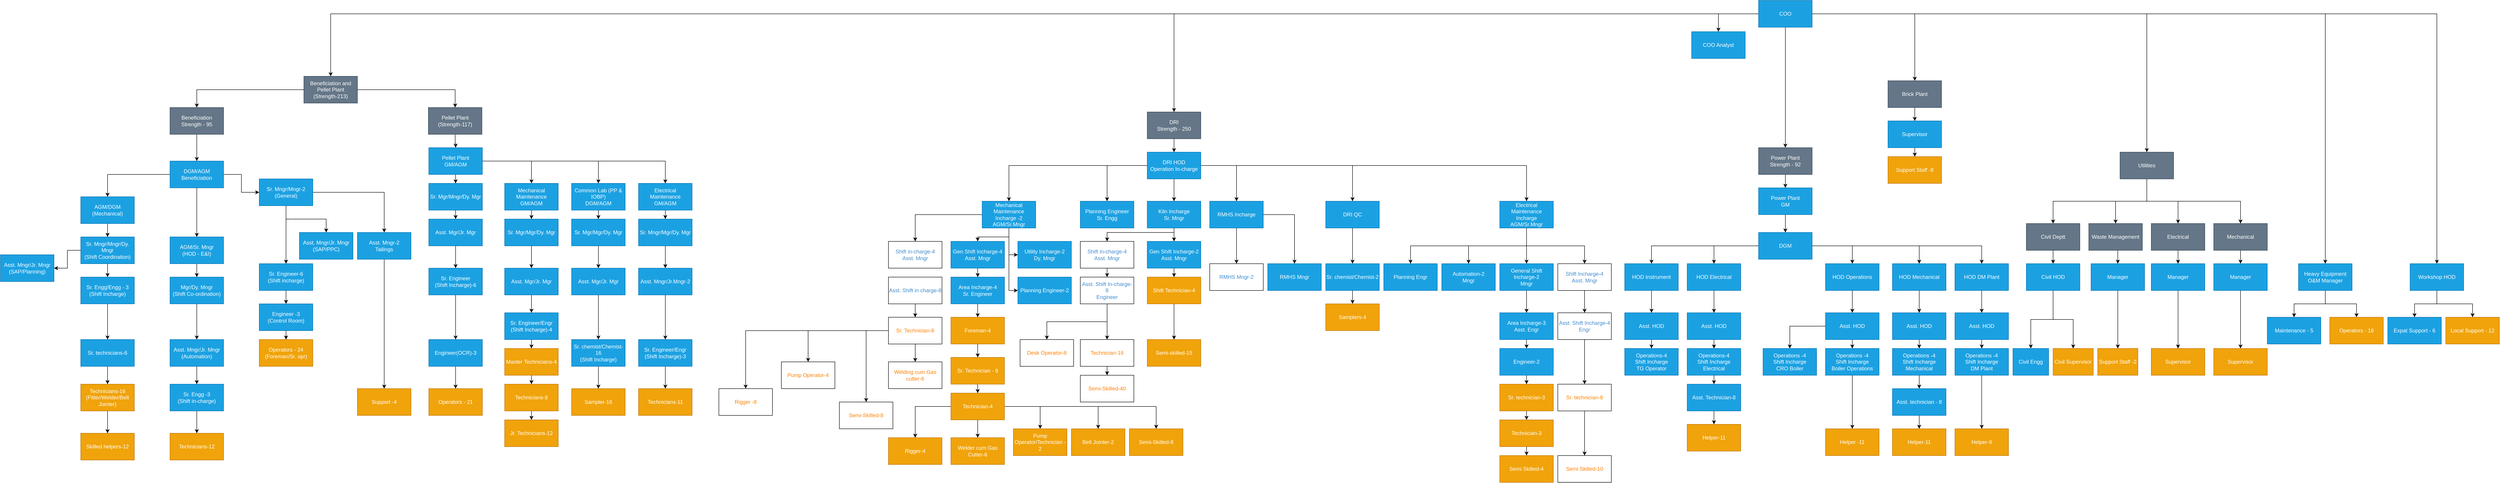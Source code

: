 <mxfile version="13.6.10" type="github">
  <diagram id="7EyB4oHwacRofvkvfnk_" name="Page-1">
    <mxGraphModel dx="2586" dy="900" grid="1" gridSize="10" guides="1" tooltips="1" connect="1" arrows="1" fold="1" page="1" pageScale="1" pageWidth="850" pageHeight="1100" math="0" shadow="0">
      <root>
        <mxCell id="0" />
        <mxCell id="1" parent="0" />
        <mxCell id="vYoIYK8Gw9QDKxpc8tqn-3" value="" style="edgeStyle=orthogonalEdgeStyle;rounded=0;orthogonalLoop=1;jettySize=auto;html=1;" parent="1" source="vYoIYK8Gw9QDKxpc8tqn-1" target="vYoIYK8Gw9QDKxpc8tqn-2" edge="1">
          <mxGeometry relative="1" as="geometry" />
        </mxCell>
        <mxCell id="KW8Jv8WY7oKA2TOhEye8-2" value="" style="edgeStyle=orthogonalEdgeStyle;rounded=0;orthogonalLoop=1;jettySize=auto;html=1;" edge="1" parent="1" source="vYoIYK8Gw9QDKxpc8tqn-1" target="KW8Jv8WY7oKA2TOhEye8-1">
          <mxGeometry relative="1" as="geometry" />
        </mxCell>
        <mxCell id="vYoIYK8Gw9QDKxpc8tqn-1" value="Beneficiation and Pellet Plant&lt;br&gt;(Strength-213)" style="rounded=0;whiteSpace=wrap;html=1;fillColor=#647687;strokeColor=#314354;fontColor=#ffffff;" parent="1" vertex="1">
          <mxGeometry x="400" y="250" width="120" height="60" as="geometry" />
        </mxCell>
        <mxCell id="vYoIYK8Gw9QDKxpc8tqn-5" value="" style="edgeStyle=orthogonalEdgeStyle;rounded=0;orthogonalLoop=1;jettySize=auto;html=1;" parent="1" source="vYoIYK8Gw9QDKxpc8tqn-2" target="vYoIYK8Gw9QDKxpc8tqn-4" edge="1">
          <mxGeometry relative="1" as="geometry" />
        </mxCell>
        <mxCell id="vYoIYK8Gw9QDKxpc8tqn-2" value="Beneficiation&lt;br&gt;Strength - 95" style="whiteSpace=wrap;html=1;rounded=0;fillColor=#647687;strokeColor=#314354;fontColor=#ffffff;" parent="1" vertex="1">
          <mxGeometry x="100" y="320" width="120" height="60" as="geometry" />
        </mxCell>
        <mxCell id="vYoIYK8Gw9QDKxpc8tqn-7" value="" style="edgeStyle=orthogonalEdgeStyle;rounded=0;orthogonalLoop=1;jettySize=auto;html=1;" parent="1" source="vYoIYK8Gw9QDKxpc8tqn-4" target="vYoIYK8Gw9QDKxpc8tqn-6" edge="1">
          <mxGeometry relative="1" as="geometry" />
        </mxCell>
        <mxCell id="vYoIYK8Gw9QDKxpc8tqn-9" value="" style="edgeStyle=orthogonalEdgeStyle;rounded=0;orthogonalLoop=1;jettySize=auto;html=1;" parent="1" source="vYoIYK8Gw9QDKxpc8tqn-4" target="vYoIYK8Gw9QDKxpc8tqn-8" edge="1">
          <mxGeometry relative="1" as="geometry" />
        </mxCell>
        <mxCell id="vYoIYK8Gw9QDKxpc8tqn-11" value="" style="edgeStyle=orthogonalEdgeStyle;rounded=0;orthogonalLoop=1;jettySize=auto;html=1;" parent="1" source="vYoIYK8Gw9QDKxpc8tqn-4" target="vYoIYK8Gw9QDKxpc8tqn-10" edge="1">
          <mxGeometry relative="1" as="geometry" />
        </mxCell>
        <mxCell id="vYoIYK8Gw9QDKxpc8tqn-4" value="DGM/AGM&lt;br&gt;Beneficiation" style="whiteSpace=wrap;html=1;rounded=0;fillColor=#1ba1e2;strokeColor=#006EAF;fontColor=#ffffff;" parent="1" vertex="1">
          <mxGeometry x="100" y="440" width="120" height="60" as="geometry" />
        </mxCell>
        <mxCell id="vYoIYK8Gw9QDKxpc8tqn-21" value="" style="edgeStyle=orthogonalEdgeStyle;rounded=0;orthogonalLoop=1;jettySize=auto;html=1;" parent="1" source="vYoIYK8Gw9QDKxpc8tqn-6" target="vYoIYK8Gw9QDKxpc8tqn-20" edge="1">
          <mxGeometry relative="1" as="geometry" />
        </mxCell>
        <mxCell id="vYoIYK8Gw9QDKxpc8tqn-23" value="" style="edgeStyle=orthogonalEdgeStyle;rounded=0;orthogonalLoop=1;jettySize=auto;html=1;" parent="1" source="vYoIYK8Gw9QDKxpc8tqn-6" target="vYoIYK8Gw9QDKxpc8tqn-22" edge="1">
          <mxGeometry relative="1" as="geometry" />
        </mxCell>
        <mxCell id="vYoIYK8Gw9QDKxpc8tqn-25" value="" style="edgeStyle=orthogonalEdgeStyle;rounded=0;orthogonalLoop=1;jettySize=auto;html=1;" parent="1" source="vYoIYK8Gw9QDKxpc8tqn-6" target="vYoIYK8Gw9QDKxpc8tqn-24" edge="1">
          <mxGeometry relative="1" as="geometry" />
        </mxCell>
        <mxCell id="vYoIYK8Gw9QDKxpc8tqn-6" value="Sr. Mngr/Mngr-2&lt;br&gt;(General)" style="whiteSpace=wrap;html=1;rounded=0;fillColor=#1ba1e2;strokeColor=#006EAF;fontColor=#ffffff;" parent="1" vertex="1">
          <mxGeometry x="300" y="480" width="120" height="60" as="geometry" />
        </mxCell>
        <mxCell id="vYoIYK8Gw9QDKxpc8tqn-17" value="" style="edgeStyle=orthogonalEdgeStyle;rounded=0;orthogonalLoop=1;jettySize=auto;html=1;" parent="1" source="vYoIYK8Gw9QDKxpc8tqn-8" target="vYoIYK8Gw9QDKxpc8tqn-16" edge="1">
          <mxGeometry relative="1" as="geometry" />
        </mxCell>
        <mxCell id="vYoIYK8Gw9QDKxpc8tqn-8" value="AGM/Sr. Mngr&lt;br&gt;(HOD - E&amp;amp;I)" style="whiteSpace=wrap;html=1;rounded=0;fillColor=#1ba1e2;strokeColor=#006EAF;fontColor=#ffffff;" parent="1" vertex="1">
          <mxGeometry x="100" y="610" width="120" height="60" as="geometry" />
        </mxCell>
        <mxCell id="vYoIYK8Gw9QDKxpc8tqn-13" value="" style="edgeStyle=orthogonalEdgeStyle;rounded=0;orthogonalLoop=1;jettySize=auto;html=1;" parent="1" source="vYoIYK8Gw9QDKxpc8tqn-10" target="vYoIYK8Gw9QDKxpc8tqn-12" edge="1">
          <mxGeometry relative="1" as="geometry" />
        </mxCell>
        <mxCell id="vYoIYK8Gw9QDKxpc8tqn-10" value="AGM/DGM&lt;br&gt;(Mechanical)" style="whiteSpace=wrap;html=1;rounded=0;fillColor=#1ba1e2;strokeColor=#006EAF;fontColor=#ffffff;" parent="1" vertex="1">
          <mxGeometry x="-100" y="520" width="120" height="60" as="geometry" />
        </mxCell>
        <mxCell id="vYoIYK8Gw9QDKxpc8tqn-15" value="" style="edgeStyle=orthogonalEdgeStyle;rounded=0;orthogonalLoop=1;jettySize=auto;html=1;" parent="1" source="vYoIYK8Gw9QDKxpc8tqn-12" target="vYoIYK8Gw9QDKxpc8tqn-14" edge="1">
          <mxGeometry relative="1" as="geometry" />
        </mxCell>
        <mxCell id="vYoIYK8Gw9QDKxpc8tqn-41" value="" style="edgeStyle=orthogonalEdgeStyle;rounded=0;orthogonalLoop=1;jettySize=auto;html=1;" parent="1" source="vYoIYK8Gw9QDKxpc8tqn-12" target="vYoIYK8Gw9QDKxpc8tqn-40" edge="1">
          <mxGeometry relative="1" as="geometry" />
        </mxCell>
        <mxCell id="vYoIYK8Gw9QDKxpc8tqn-12" value="Sr. Mngr/Mngr/Dy. Mngr&lt;br&gt;(Shift Coordination)" style="whiteSpace=wrap;html=1;rounded=0;fillColor=#1ba1e2;strokeColor=#006EAF;fontColor=#ffffff;" parent="1" vertex="1">
          <mxGeometry x="-100" y="610" width="120" height="60" as="geometry" />
        </mxCell>
        <mxCell id="vYoIYK8Gw9QDKxpc8tqn-37" value="" style="edgeStyle=orthogonalEdgeStyle;rounded=0;orthogonalLoop=1;jettySize=auto;html=1;" parent="1" source="vYoIYK8Gw9QDKxpc8tqn-14" target="vYoIYK8Gw9QDKxpc8tqn-36" edge="1">
          <mxGeometry relative="1" as="geometry" />
        </mxCell>
        <mxCell id="vYoIYK8Gw9QDKxpc8tqn-14" value="Sr. Engg/Engg - 3&lt;br&gt;(Shift Incharge)" style="whiteSpace=wrap;html=1;rounded=0;fillColor=#1ba1e2;strokeColor=#006EAF;fontColor=#ffffff;" parent="1" vertex="1">
          <mxGeometry x="-100" y="700" width="120" height="60" as="geometry" />
        </mxCell>
        <mxCell id="vYoIYK8Gw9QDKxpc8tqn-19" value="" style="edgeStyle=orthogonalEdgeStyle;rounded=0;orthogonalLoop=1;jettySize=auto;html=1;" parent="1" source="vYoIYK8Gw9QDKxpc8tqn-16" target="vYoIYK8Gw9QDKxpc8tqn-18" edge="1">
          <mxGeometry relative="1" as="geometry" />
        </mxCell>
        <mxCell id="vYoIYK8Gw9QDKxpc8tqn-16" value="Mgr/Dy. Mngr&lt;br&gt;(Shift Co-ordination)" style="whiteSpace=wrap;html=1;rounded=0;fillColor=#1ba1e2;strokeColor=#006EAF;fontColor=#ffffff;" parent="1" vertex="1">
          <mxGeometry x="100" y="700" width="120" height="60" as="geometry" />
        </mxCell>
        <mxCell id="vYoIYK8Gw9QDKxpc8tqn-33" value="" style="edgeStyle=orthogonalEdgeStyle;rounded=0;orthogonalLoop=1;jettySize=auto;html=1;" parent="1" source="vYoIYK8Gw9QDKxpc8tqn-18" target="vYoIYK8Gw9QDKxpc8tqn-32" edge="1">
          <mxGeometry relative="1" as="geometry" />
        </mxCell>
        <mxCell id="vYoIYK8Gw9QDKxpc8tqn-18" value="Asst. Mngr/Jr. Mngr&lt;br&gt;(Automation)" style="whiteSpace=wrap;html=1;rounded=0;fillColor=#1ba1e2;strokeColor=#006EAF;fontColor=#ffffff;" parent="1" vertex="1">
          <mxGeometry x="100" y="840" width="120" height="60" as="geometry" />
        </mxCell>
        <mxCell id="vYoIYK8Gw9QDKxpc8tqn-29" value="" style="edgeStyle=orthogonalEdgeStyle;rounded=0;orthogonalLoop=1;jettySize=auto;html=1;" parent="1" source="vYoIYK8Gw9QDKxpc8tqn-20" target="vYoIYK8Gw9QDKxpc8tqn-28" edge="1">
          <mxGeometry relative="1" as="geometry" />
        </mxCell>
        <mxCell id="vYoIYK8Gw9QDKxpc8tqn-20" value="Sr. Engineer-6&lt;br&gt;(Shift incharge)" style="whiteSpace=wrap;html=1;rounded=0;fillColor=#1ba1e2;strokeColor=#006EAF;fontColor=#ffffff;" parent="1" vertex="1">
          <mxGeometry x="300" y="670" width="120" height="60" as="geometry" />
        </mxCell>
        <mxCell id="vYoIYK8Gw9QDKxpc8tqn-22" value="Asst. Mngr/Jr. Mngr&lt;br&gt;(SAP/PPC)" style="whiteSpace=wrap;html=1;rounded=0;fillColor=#1ba1e2;strokeColor=#006EAF;fontColor=#ffffff;" parent="1" vertex="1">
          <mxGeometry x="390" y="600" width="120" height="60" as="geometry" />
        </mxCell>
        <mxCell id="vYoIYK8Gw9QDKxpc8tqn-27" value="" style="edgeStyle=orthogonalEdgeStyle;rounded=0;orthogonalLoop=1;jettySize=auto;html=1;" parent="1" source="vYoIYK8Gw9QDKxpc8tqn-24" target="vYoIYK8Gw9QDKxpc8tqn-26" edge="1">
          <mxGeometry relative="1" as="geometry" />
        </mxCell>
        <mxCell id="vYoIYK8Gw9QDKxpc8tqn-24" value="Asst. Mngr-2&lt;br&gt;Tailings" style="whiteSpace=wrap;html=1;rounded=0;fillColor=#1ba1e2;strokeColor=#006EAF;fontColor=#ffffff;" parent="1" vertex="1">
          <mxGeometry x="520" y="600" width="120" height="60" as="geometry" />
        </mxCell>
        <mxCell id="vYoIYK8Gw9QDKxpc8tqn-26" value="Support -4" style="whiteSpace=wrap;html=1;rounded=0;fillColor=#f0a30a;strokeColor=#BD7000;fontColor=#ffffff;" parent="1" vertex="1">
          <mxGeometry x="520" y="950" width="120" height="60" as="geometry" />
        </mxCell>
        <mxCell id="vYoIYK8Gw9QDKxpc8tqn-31" value="" style="edgeStyle=orthogonalEdgeStyle;rounded=0;orthogonalLoop=1;jettySize=auto;html=1;" parent="1" source="vYoIYK8Gw9QDKxpc8tqn-28" target="vYoIYK8Gw9QDKxpc8tqn-30" edge="1">
          <mxGeometry relative="1" as="geometry" />
        </mxCell>
        <mxCell id="vYoIYK8Gw9QDKxpc8tqn-28" value="Engineer -3&lt;br&gt;(Control Room)" style="whiteSpace=wrap;html=1;rounded=0;fillColor=#1ba1e2;strokeColor=#006EAF;fontColor=#ffffff;" parent="1" vertex="1">
          <mxGeometry x="300" y="760" width="120" height="60" as="geometry" />
        </mxCell>
        <mxCell id="vYoIYK8Gw9QDKxpc8tqn-30" value="Operators - 24&lt;br&gt;(Foreman/Sr. opr)" style="whiteSpace=wrap;html=1;rounded=0;fillColor=#f0a30a;strokeColor=#BD7000;fontColor=#ffffff;" parent="1" vertex="1">
          <mxGeometry x="300" y="840" width="120" height="60" as="geometry" />
        </mxCell>
        <mxCell id="vYoIYK8Gw9QDKxpc8tqn-35" value="" style="edgeStyle=orthogonalEdgeStyle;rounded=0;orthogonalLoop=1;jettySize=auto;html=1;" parent="1" source="vYoIYK8Gw9QDKxpc8tqn-32" target="vYoIYK8Gw9QDKxpc8tqn-34" edge="1">
          <mxGeometry relative="1" as="geometry" />
        </mxCell>
        <mxCell id="vYoIYK8Gw9QDKxpc8tqn-32" value="Sr. Engg -3&lt;br&gt;(Shift in-charge)" style="whiteSpace=wrap;html=1;rounded=0;fillColor=#1ba1e2;strokeColor=#006EAF;fontColor=#ffffff;" parent="1" vertex="1">
          <mxGeometry x="100" y="940" width="120" height="60" as="geometry" />
        </mxCell>
        <mxCell id="vYoIYK8Gw9QDKxpc8tqn-34" value="Technicians-12" style="whiteSpace=wrap;html=1;rounded=0;fillColor=#f0a30a;strokeColor=#BD7000;fontColor=#ffffff;" parent="1" vertex="1">
          <mxGeometry x="100" y="1050" width="120" height="60" as="geometry" />
        </mxCell>
        <mxCell id="vYoIYK8Gw9QDKxpc8tqn-39" value="" style="edgeStyle=orthogonalEdgeStyle;rounded=0;orthogonalLoop=1;jettySize=auto;html=1;" parent="1" source="vYoIYK8Gw9QDKxpc8tqn-36" target="vYoIYK8Gw9QDKxpc8tqn-38" edge="1">
          <mxGeometry relative="1" as="geometry" />
        </mxCell>
        <mxCell id="vYoIYK8Gw9QDKxpc8tqn-36" value="Sr. technicians-6" style="whiteSpace=wrap;html=1;rounded=0;fillColor=#1ba1e2;strokeColor=#006EAF;fontColor=#ffffff;" parent="1" vertex="1">
          <mxGeometry x="-100" y="840" width="120" height="60" as="geometry" />
        </mxCell>
        <mxCell id="KW8Jv8WY7oKA2TOhEye8-50" value="" style="edgeStyle=orthogonalEdgeStyle;rounded=0;orthogonalLoop=1;jettySize=auto;html=1;" edge="1" parent="1" source="vYoIYK8Gw9QDKxpc8tqn-38" target="KW8Jv8WY7oKA2TOhEye8-49">
          <mxGeometry relative="1" as="geometry" />
        </mxCell>
        <mxCell id="vYoIYK8Gw9QDKxpc8tqn-38" value="Technicians-16&lt;br&gt;(Fitter/Welder/Belt Jointer)" style="whiteSpace=wrap;html=1;rounded=0;fillColor=#f0a30a;strokeColor=#BD7000;fontColor=#ffffff;" parent="1" vertex="1">
          <mxGeometry x="-100" y="940" width="120" height="60" as="geometry" />
        </mxCell>
        <mxCell id="vYoIYK8Gw9QDKxpc8tqn-40" value="Asst. Mngr/Jr. Mngr&lt;br&gt;(SAP/Planning)" style="whiteSpace=wrap;html=1;rounded=0;fillColor=#1ba1e2;strokeColor=#006EAF;fontColor=#ffffff;" parent="1" vertex="1">
          <mxGeometry x="-280" y="650" width="120" height="60" as="geometry" />
        </mxCell>
        <mxCell id="KW8Jv8WY7oKA2TOhEye8-4" value="" style="edgeStyle=orthogonalEdgeStyle;rounded=0;orthogonalLoop=1;jettySize=auto;html=1;" edge="1" parent="1" source="KW8Jv8WY7oKA2TOhEye8-1" target="KW8Jv8WY7oKA2TOhEye8-3">
          <mxGeometry relative="1" as="geometry" />
        </mxCell>
        <mxCell id="KW8Jv8WY7oKA2TOhEye8-1" value="Pellet Plant&lt;br&gt;(Strength-117)" style="rounded=0;whiteSpace=wrap;html=1;fillColor=#647687;strokeColor=#314354;fontColor=#ffffff;" vertex="1" parent="1">
          <mxGeometry x="679" y="320" width="120" height="60" as="geometry" />
        </mxCell>
        <mxCell id="KW8Jv8WY7oKA2TOhEye8-6" value="" style="edgeStyle=orthogonalEdgeStyle;rounded=0;orthogonalLoop=1;jettySize=auto;html=1;" edge="1" parent="1" source="KW8Jv8WY7oKA2TOhEye8-3" target="KW8Jv8WY7oKA2TOhEye8-5">
          <mxGeometry relative="1" as="geometry" />
        </mxCell>
        <mxCell id="KW8Jv8WY7oKA2TOhEye8-8" style="edgeStyle=orthogonalEdgeStyle;rounded=0;orthogonalLoop=1;jettySize=auto;html=1;exitX=1;exitY=0.5;exitDx=0;exitDy=0;" edge="1" parent="1" source="KW8Jv8WY7oKA2TOhEye8-3" target="KW8Jv8WY7oKA2TOhEye8-7">
          <mxGeometry relative="1" as="geometry" />
        </mxCell>
        <mxCell id="KW8Jv8WY7oKA2TOhEye8-12" value="" style="edgeStyle=orthogonalEdgeStyle;rounded=0;orthogonalLoop=1;jettySize=auto;html=1;" edge="1" parent="1" source="KW8Jv8WY7oKA2TOhEye8-3" target="KW8Jv8WY7oKA2TOhEye8-11">
          <mxGeometry relative="1" as="geometry" />
        </mxCell>
        <mxCell id="KW8Jv8WY7oKA2TOhEye8-40" style="edgeStyle=orthogonalEdgeStyle;rounded=0;orthogonalLoop=1;jettySize=auto;html=1;exitX=1;exitY=0.5;exitDx=0;exitDy=0;" edge="1" parent="1" source="KW8Jv8WY7oKA2TOhEye8-3" target="KW8Jv8WY7oKA2TOhEye8-39">
          <mxGeometry relative="1" as="geometry" />
        </mxCell>
        <mxCell id="KW8Jv8WY7oKA2TOhEye8-3" value="Pellet Plant&lt;br&gt;GM/AGM" style="rounded=0;whiteSpace=wrap;html=1;fillColor=#1ba1e2;strokeColor=#006EAF;fontColor=#ffffff;" vertex="1" parent="1">
          <mxGeometry x="680" y="410" width="120" height="60" as="geometry" />
        </mxCell>
        <mxCell id="KW8Jv8WY7oKA2TOhEye8-10" value="" style="edgeStyle=orthogonalEdgeStyle;rounded=0;orthogonalLoop=1;jettySize=auto;html=1;" edge="1" parent="1" source="KW8Jv8WY7oKA2TOhEye8-5" target="KW8Jv8WY7oKA2TOhEye8-9">
          <mxGeometry relative="1" as="geometry" />
        </mxCell>
        <mxCell id="KW8Jv8WY7oKA2TOhEye8-5" value="Mechanical Maintenance&lt;br&gt;GM/AGM" style="rounded=0;whiteSpace=wrap;html=1;fillColor=#1ba1e2;strokeColor=#006EAF;fontColor=#ffffff;" vertex="1" parent="1">
          <mxGeometry x="850" y="490" width="120" height="60" as="geometry" />
        </mxCell>
        <mxCell id="KW8Jv8WY7oKA2TOhEye8-32" value="" style="edgeStyle=orthogonalEdgeStyle;rounded=0;orthogonalLoop=1;jettySize=auto;html=1;" edge="1" parent="1" source="KW8Jv8WY7oKA2TOhEye8-7" target="KW8Jv8WY7oKA2TOhEye8-31">
          <mxGeometry relative="1" as="geometry" />
        </mxCell>
        <mxCell id="KW8Jv8WY7oKA2TOhEye8-7" value="Common Lab (PP &amp;amp; IOBP)&lt;br&gt;DGM/AGM" style="rounded=0;whiteSpace=wrap;html=1;fillColor=#1ba1e2;strokeColor=#006EAF;fontColor=#ffffff;" vertex="1" parent="1">
          <mxGeometry x="1000" y="490" width="120" height="60" as="geometry" />
        </mxCell>
        <mxCell id="KW8Jv8WY7oKA2TOhEye8-22" value="" style="edgeStyle=orthogonalEdgeStyle;rounded=0;orthogonalLoop=1;jettySize=auto;html=1;" edge="1" parent="1" source="KW8Jv8WY7oKA2TOhEye8-9" target="KW8Jv8WY7oKA2TOhEye8-21">
          <mxGeometry relative="1" as="geometry" />
        </mxCell>
        <mxCell id="KW8Jv8WY7oKA2TOhEye8-9" value="Sr. Mgr/Mgr/Dy. Mgr" style="rounded=0;whiteSpace=wrap;html=1;fillColor=#1ba1e2;strokeColor=#006EAF;fontColor=#ffffff;" vertex="1" parent="1">
          <mxGeometry x="850" y="570" width="120" height="60" as="geometry" />
        </mxCell>
        <mxCell id="KW8Jv8WY7oKA2TOhEye8-14" value="" style="edgeStyle=orthogonalEdgeStyle;rounded=0;orthogonalLoop=1;jettySize=auto;html=1;" edge="1" parent="1" source="KW8Jv8WY7oKA2TOhEye8-11" target="KW8Jv8WY7oKA2TOhEye8-13">
          <mxGeometry relative="1" as="geometry" />
        </mxCell>
        <mxCell id="KW8Jv8WY7oKA2TOhEye8-11" value="Sr. Mgr/Mngr/Dy. Mgr" style="whiteSpace=wrap;html=1;rounded=0;fillColor=#1ba1e2;strokeColor=#006EAF;fontColor=#ffffff;" vertex="1" parent="1">
          <mxGeometry x="680" y="490" width="120" height="60" as="geometry" />
        </mxCell>
        <mxCell id="KW8Jv8WY7oKA2TOhEye8-16" value="" style="edgeStyle=orthogonalEdgeStyle;rounded=0;orthogonalLoop=1;jettySize=auto;html=1;" edge="1" parent="1" source="KW8Jv8WY7oKA2TOhEye8-13" target="KW8Jv8WY7oKA2TOhEye8-15">
          <mxGeometry relative="1" as="geometry" />
        </mxCell>
        <mxCell id="KW8Jv8WY7oKA2TOhEye8-13" value="Asst. Mgr/Jr. Mgr" style="whiteSpace=wrap;html=1;rounded=0;fillColor=#1ba1e2;strokeColor=#006EAF;fontColor=#ffffff;" vertex="1" parent="1">
          <mxGeometry x="680" y="570" width="120" height="60" as="geometry" />
        </mxCell>
        <mxCell id="KW8Jv8WY7oKA2TOhEye8-18" value="" style="edgeStyle=orthogonalEdgeStyle;rounded=0;orthogonalLoop=1;jettySize=auto;html=1;" edge="1" parent="1" source="KW8Jv8WY7oKA2TOhEye8-15" target="KW8Jv8WY7oKA2TOhEye8-17">
          <mxGeometry relative="1" as="geometry" />
        </mxCell>
        <mxCell id="KW8Jv8WY7oKA2TOhEye8-15" value="Sr. Engineer&lt;br&gt;(Shift Incharge)-6" style="whiteSpace=wrap;html=1;rounded=0;fillColor=#1ba1e2;strokeColor=#006EAF;fontColor=#ffffff;" vertex="1" parent="1">
          <mxGeometry x="680" y="680" width="120" height="60" as="geometry" />
        </mxCell>
        <mxCell id="KW8Jv8WY7oKA2TOhEye8-20" value="" style="edgeStyle=orthogonalEdgeStyle;rounded=0;orthogonalLoop=1;jettySize=auto;html=1;" edge="1" parent="1" source="KW8Jv8WY7oKA2TOhEye8-17" target="KW8Jv8WY7oKA2TOhEye8-19">
          <mxGeometry relative="1" as="geometry" />
        </mxCell>
        <mxCell id="KW8Jv8WY7oKA2TOhEye8-17" value="Engineer(OCR)-3" style="whiteSpace=wrap;html=1;rounded=0;fillColor=#1ba1e2;strokeColor=#006EAF;fontColor=#ffffff;" vertex="1" parent="1">
          <mxGeometry x="680" y="840" width="120" height="60" as="geometry" />
        </mxCell>
        <mxCell id="KW8Jv8WY7oKA2TOhEye8-19" value="Operators - 21" style="whiteSpace=wrap;html=1;rounded=0;fillColor=#f0a30a;strokeColor=#BD7000;fontColor=#ffffff;" vertex="1" parent="1">
          <mxGeometry x="680" y="950" width="120" height="60" as="geometry" />
        </mxCell>
        <mxCell id="KW8Jv8WY7oKA2TOhEye8-24" value="" style="edgeStyle=orthogonalEdgeStyle;rounded=0;orthogonalLoop=1;jettySize=auto;html=1;" edge="1" parent="1" source="KW8Jv8WY7oKA2TOhEye8-21" target="KW8Jv8WY7oKA2TOhEye8-23">
          <mxGeometry relative="1" as="geometry" />
        </mxCell>
        <mxCell id="KW8Jv8WY7oKA2TOhEye8-21" value="Asst. Mgr/Jr. Mgr" style="whiteSpace=wrap;html=1;rounded=0;fillColor=#1ba1e2;strokeColor=#006EAF;fontColor=#ffffff;" vertex="1" parent="1">
          <mxGeometry x="850" y="680" width="120" height="60" as="geometry" />
        </mxCell>
        <mxCell id="KW8Jv8WY7oKA2TOhEye8-26" value="" style="edgeStyle=orthogonalEdgeStyle;rounded=0;orthogonalLoop=1;jettySize=auto;html=1;" edge="1" parent="1" source="KW8Jv8WY7oKA2TOhEye8-23" target="KW8Jv8WY7oKA2TOhEye8-25">
          <mxGeometry relative="1" as="geometry" />
        </mxCell>
        <mxCell id="KW8Jv8WY7oKA2TOhEye8-23" value="Sr. Engineer/Engr&lt;br&gt;(Shift Incharge)-4" style="whiteSpace=wrap;html=1;rounded=0;fillColor=#1ba1e2;strokeColor=#006EAF;fontColor=#ffffff;" vertex="1" parent="1">
          <mxGeometry x="850" y="780" width="120" height="60" as="geometry" />
        </mxCell>
        <mxCell id="KW8Jv8WY7oKA2TOhEye8-28" value="" style="edgeStyle=orthogonalEdgeStyle;rounded=0;orthogonalLoop=1;jettySize=auto;html=1;" edge="1" parent="1" source="KW8Jv8WY7oKA2TOhEye8-25" target="KW8Jv8WY7oKA2TOhEye8-27">
          <mxGeometry relative="1" as="geometry" />
        </mxCell>
        <mxCell id="KW8Jv8WY7oKA2TOhEye8-25" value="Master Technicians-4" style="whiteSpace=wrap;html=1;rounded=0;fillColor=#f0a30a;strokeColor=#BD7000;fontColor=#ffffff;" vertex="1" parent="1">
          <mxGeometry x="850" y="860" width="120" height="60" as="geometry" />
        </mxCell>
        <mxCell id="KW8Jv8WY7oKA2TOhEye8-30" value="" style="edgeStyle=orthogonalEdgeStyle;rounded=0;orthogonalLoop=1;jettySize=auto;html=1;" edge="1" parent="1" source="KW8Jv8WY7oKA2TOhEye8-27" target="KW8Jv8WY7oKA2TOhEye8-29">
          <mxGeometry relative="1" as="geometry" />
        </mxCell>
        <mxCell id="KW8Jv8WY7oKA2TOhEye8-27" value="Technicians-8" style="whiteSpace=wrap;html=1;rounded=0;fillColor=#f0a30a;strokeColor=#BD7000;fontColor=#ffffff;" vertex="1" parent="1">
          <mxGeometry x="850" y="940" width="120" height="60" as="geometry" />
        </mxCell>
        <mxCell id="KW8Jv8WY7oKA2TOhEye8-29" value="Jr. Technicians-12" style="whiteSpace=wrap;html=1;rounded=0;fillColor=#f0a30a;strokeColor=#BD7000;fontColor=#ffffff;" vertex="1" parent="1">
          <mxGeometry x="850" y="1020" width="120" height="60" as="geometry" />
        </mxCell>
        <mxCell id="KW8Jv8WY7oKA2TOhEye8-34" value="" style="edgeStyle=orthogonalEdgeStyle;rounded=0;orthogonalLoop=1;jettySize=auto;html=1;" edge="1" parent="1" source="KW8Jv8WY7oKA2TOhEye8-31" target="KW8Jv8WY7oKA2TOhEye8-33">
          <mxGeometry relative="1" as="geometry" />
        </mxCell>
        <mxCell id="KW8Jv8WY7oKA2TOhEye8-31" value="Sr. Mgr/Mgr/Dy. Mgr" style="whiteSpace=wrap;html=1;rounded=0;fillColor=#1ba1e2;strokeColor=#006EAF;fontColor=#ffffff;" vertex="1" parent="1">
          <mxGeometry x="1000" y="570" width="120" height="60" as="geometry" />
        </mxCell>
        <mxCell id="KW8Jv8WY7oKA2TOhEye8-36" value="" style="edgeStyle=orthogonalEdgeStyle;rounded=0;orthogonalLoop=1;jettySize=auto;html=1;" edge="1" parent="1" source="KW8Jv8WY7oKA2TOhEye8-33" target="KW8Jv8WY7oKA2TOhEye8-35">
          <mxGeometry relative="1" as="geometry" />
        </mxCell>
        <mxCell id="KW8Jv8WY7oKA2TOhEye8-33" value="Asst. Mgr/Jr. Mgr" style="whiteSpace=wrap;html=1;rounded=0;fillColor=#1ba1e2;strokeColor=#006EAF;fontColor=#ffffff;" vertex="1" parent="1">
          <mxGeometry x="1000" y="680" width="120" height="60" as="geometry" />
        </mxCell>
        <mxCell id="KW8Jv8WY7oKA2TOhEye8-38" value="" style="edgeStyle=orthogonalEdgeStyle;rounded=0;orthogonalLoop=1;jettySize=auto;html=1;" edge="1" parent="1" source="KW8Jv8WY7oKA2TOhEye8-35" target="KW8Jv8WY7oKA2TOhEye8-37">
          <mxGeometry relative="1" as="geometry" />
        </mxCell>
        <mxCell id="KW8Jv8WY7oKA2TOhEye8-35" value="Sr. chemist/Chemist-16&lt;br&gt;(Shift Incharge)" style="whiteSpace=wrap;html=1;rounded=0;fillColor=#1ba1e2;strokeColor=#006EAF;fontColor=#ffffff;" vertex="1" parent="1">
          <mxGeometry x="1000" y="840" width="120" height="60" as="geometry" />
        </mxCell>
        <mxCell id="KW8Jv8WY7oKA2TOhEye8-37" value="Sampler-16" style="whiteSpace=wrap;html=1;rounded=0;fillColor=#f0a30a;strokeColor=#BD7000;fontColor=#ffffff;" vertex="1" parent="1">
          <mxGeometry x="1000" y="950" width="120" height="60" as="geometry" />
        </mxCell>
        <mxCell id="KW8Jv8WY7oKA2TOhEye8-42" value="" style="edgeStyle=orthogonalEdgeStyle;rounded=0;orthogonalLoop=1;jettySize=auto;html=1;" edge="1" parent="1" source="KW8Jv8WY7oKA2TOhEye8-39" target="KW8Jv8WY7oKA2TOhEye8-41">
          <mxGeometry relative="1" as="geometry" />
        </mxCell>
        <mxCell id="KW8Jv8WY7oKA2TOhEye8-39" value="Electrical Maintenance&lt;br&gt;GM/AGM" style="rounded=0;whiteSpace=wrap;html=1;fillColor=#1ba1e2;strokeColor=#006EAF;fontColor=#ffffff;" vertex="1" parent="1">
          <mxGeometry x="1150" y="490" width="120" height="60" as="geometry" />
        </mxCell>
        <mxCell id="KW8Jv8WY7oKA2TOhEye8-44" value="" style="edgeStyle=orthogonalEdgeStyle;rounded=0;orthogonalLoop=1;jettySize=auto;html=1;" edge="1" parent="1" source="KW8Jv8WY7oKA2TOhEye8-41" target="KW8Jv8WY7oKA2TOhEye8-43">
          <mxGeometry relative="1" as="geometry" />
        </mxCell>
        <mxCell id="KW8Jv8WY7oKA2TOhEye8-41" value="Sr. Mngr/Mgr/Dy. Mgr" style="whiteSpace=wrap;html=1;rounded=0;fillColor=#1ba1e2;strokeColor=#006EAF;fontColor=#ffffff;" vertex="1" parent="1">
          <mxGeometry x="1150" y="570" width="120" height="60" as="geometry" />
        </mxCell>
        <mxCell id="KW8Jv8WY7oKA2TOhEye8-46" value="" style="edgeStyle=orthogonalEdgeStyle;rounded=0;orthogonalLoop=1;jettySize=auto;html=1;" edge="1" parent="1" source="KW8Jv8WY7oKA2TOhEye8-43" target="KW8Jv8WY7oKA2TOhEye8-45">
          <mxGeometry relative="1" as="geometry" />
        </mxCell>
        <mxCell id="KW8Jv8WY7oKA2TOhEye8-43" value="Asst. Mngr/Jr.Mngr-2" style="whiteSpace=wrap;html=1;rounded=0;fillColor=#1ba1e2;strokeColor=#006EAF;fontColor=#ffffff;" vertex="1" parent="1">
          <mxGeometry x="1150" y="680" width="120" height="60" as="geometry" />
        </mxCell>
        <mxCell id="KW8Jv8WY7oKA2TOhEye8-48" value="" style="edgeStyle=orthogonalEdgeStyle;rounded=0;orthogonalLoop=1;jettySize=auto;html=1;" edge="1" parent="1" source="KW8Jv8WY7oKA2TOhEye8-45" target="KW8Jv8WY7oKA2TOhEye8-47">
          <mxGeometry relative="1" as="geometry" />
        </mxCell>
        <mxCell id="KW8Jv8WY7oKA2TOhEye8-45" value="Sr. Engineer/Engr&lt;br&gt;(Shift Incharge)-3" style="whiteSpace=wrap;html=1;rounded=0;fillColor=#1ba1e2;strokeColor=#006EAF;fontColor=#ffffff;" vertex="1" parent="1">
          <mxGeometry x="1150" y="840" width="120" height="60" as="geometry" />
        </mxCell>
        <mxCell id="KW8Jv8WY7oKA2TOhEye8-47" value="Technicians-11" style="whiteSpace=wrap;html=1;rounded=0;fillColor=#f0a30a;strokeColor=#BD7000;fontColor=#ffffff;" vertex="1" parent="1">
          <mxGeometry x="1150" y="950" width="120" height="60" as="geometry" />
        </mxCell>
        <mxCell id="KW8Jv8WY7oKA2TOhEye8-49" value="Skilled helpers-12" style="whiteSpace=wrap;html=1;rounded=0;fillColor=#f0a30a;strokeColor=#BD7000;fontColor=#ffffff;" vertex="1" parent="1">
          <mxGeometry x="-100" y="1050" width="120" height="60" as="geometry" />
        </mxCell>
        <mxCell id="KW8Jv8WY7oKA2TOhEye8-51" value="Rigger -8" style="rounded=0;whiteSpace=wrap;html=1;fontColor=#FF8000;" vertex="1" parent="1">
          <mxGeometry x="1330" y="950" width="120" height="60" as="geometry" />
        </mxCell>
        <mxCell id="KW8Jv8WY7oKA2TOhEye8-52" value="Pump Operator-4" style="rounded=0;whiteSpace=wrap;html=1;fontColor=#FF8000;" vertex="1" parent="1">
          <mxGeometry x="1470" y="890" width="120" height="60" as="geometry" />
        </mxCell>
        <mxCell id="KW8Jv8WY7oKA2TOhEye8-53" value="Semi-Skilled-8" style="rounded=0;whiteSpace=wrap;html=1;fontColor=#FF8000;" vertex="1" parent="1">
          <mxGeometry x="1600" y="980" width="120" height="60" as="geometry" />
        </mxCell>
        <mxCell id="KW8Jv8WY7oKA2TOhEye8-54" value="Welding cum Gas cutter-6" style="rounded=0;whiteSpace=wrap;html=1;fontColor=#FF8000;" vertex="1" parent="1">
          <mxGeometry x="1710" y="890" width="120" height="60" as="geometry" />
        </mxCell>
        <mxCell id="KW8Jv8WY7oKA2TOhEye8-57" style="edgeStyle=orthogonalEdgeStyle;rounded=0;orthogonalLoop=1;jettySize=auto;html=1;exitX=0.5;exitY=1;exitDx=0;exitDy=0;entryX=0.5;entryY=0;entryDx=0;entryDy=0;" edge="1" parent="1" source="KW8Jv8WY7oKA2TOhEye8-55" target="KW8Jv8WY7oKA2TOhEye8-54">
          <mxGeometry relative="1" as="geometry" />
        </mxCell>
        <mxCell id="KW8Jv8WY7oKA2TOhEye8-58" style="edgeStyle=orthogonalEdgeStyle;rounded=0;orthogonalLoop=1;jettySize=auto;html=1;exitX=0;exitY=0.5;exitDx=0;exitDy=0;" edge="1" parent="1" source="KW8Jv8WY7oKA2TOhEye8-55" target="KW8Jv8WY7oKA2TOhEye8-53">
          <mxGeometry relative="1" as="geometry" />
        </mxCell>
        <mxCell id="KW8Jv8WY7oKA2TOhEye8-59" style="edgeStyle=orthogonalEdgeStyle;rounded=0;orthogonalLoop=1;jettySize=auto;html=1;exitX=0;exitY=0.5;exitDx=0;exitDy=0;" edge="1" parent="1" source="KW8Jv8WY7oKA2TOhEye8-55" target="KW8Jv8WY7oKA2TOhEye8-52">
          <mxGeometry relative="1" as="geometry" />
        </mxCell>
        <mxCell id="KW8Jv8WY7oKA2TOhEye8-60" style="edgeStyle=orthogonalEdgeStyle;rounded=0;orthogonalLoop=1;jettySize=auto;html=1;exitX=0;exitY=0.5;exitDx=0;exitDy=0;" edge="1" parent="1" source="KW8Jv8WY7oKA2TOhEye8-55" target="KW8Jv8WY7oKA2TOhEye8-51">
          <mxGeometry relative="1" as="geometry" />
        </mxCell>
        <mxCell id="KW8Jv8WY7oKA2TOhEye8-55" value="Sr. Technician-8" style="whiteSpace=wrap;html=1;rounded=0;fontColor=#FF8000;" vertex="1" parent="1">
          <mxGeometry x="1710" y="790" width="120" height="60" as="geometry" />
        </mxCell>
        <mxCell id="KW8Jv8WY7oKA2TOhEye8-62" style="edgeStyle=orthogonalEdgeStyle;rounded=0;orthogonalLoop=1;jettySize=auto;html=1;exitX=0.5;exitY=1;exitDx=0;exitDy=0;" edge="1" parent="1" source="KW8Jv8WY7oKA2TOhEye8-61" target="KW8Jv8WY7oKA2TOhEye8-55">
          <mxGeometry relative="1" as="geometry" />
        </mxCell>
        <mxCell id="KW8Jv8WY7oKA2TOhEye8-61" value="Asst. Shift in charge-8" style="rounded=0;whiteSpace=wrap;html=1;fontColor=#418BCC;" vertex="1" parent="1">
          <mxGeometry x="1710" y="700" width="120" height="60" as="geometry" />
        </mxCell>
        <mxCell id="KW8Jv8WY7oKA2TOhEye8-63" value="Shift in-charge-4&lt;br&gt;Asst. Mngr" style="rounded=0;whiteSpace=wrap;html=1;fontColor=#418BCC;" vertex="1" parent="1">
          <mxGeometry x="1710" y="620" width="120" height="60" as="geometry" />
        </mxCell>
        <mxCell id="KW8Jv8WY7oKA2TOhEye8-74" style="edgeStyle=orthogonalEdgeStyle;rounded=0;orthogonalLoop=1;jettySize=auto;html=1;exitX=0;exitY=0.5;exitDx=0;exitDy=0;" edge="1" parent="1" source="KW8Jv8WY7oKA2TOhEye8-64" target="KW8Jv8WY7oKA2TOhEye8-63">
          <mxGeometry relative="1" as="geometry" />
        </mxCell>
        <mxCell id="KW8Jv8WY7oKA2TOhEye8-76" style="edgeStyle=orthogonalEdgeStyle;rounded=0;orthogonalLoop=1;jettySize=auto;html=1;exitX=0.5;exitY=1;exitDx=0;exitDy=0;" edge="1" parent="1" source="KW8Jv8WY7oKA2TOhEye8-64" target="KW8Jv8WY7oKA2TOhEye8-65">
          <mxGeometry relative="1" as="geometry" />
        </mxCell>
        <mxCell id="KW8Jv8WY7oKA2TOhEye8-79" style="edgeStyle=orthogonalEdgeStyle;rounded=0;orthogonalLoop=1;jettySize=auto;html=1;exitX=0.5;exitY=1;exitDx=0;exitDy=0;entryX=0;entryY=0.5;entryDx=0;entryDy=0;" edge="1" parent="1" source="KW8Jv8WY7oKA2TOhEye8-64" target="KW8Jv8WY7oKA2TOhEye8-77">
          <mxGeometry relative="1" as="geometry" />
        </mxCell>
        <mxCell id="KW8Jv8WY7oKA2TOhEye8-80" style="edgeStyle=orthogonalEdgeStyle;rounded=0;orthogonalLoop=1;jettySize=auto;html=1;exitX=0.5;exitY=1;exitDx=0;exitDy=0;entryX=0;entryY=0.5;entryDx=0;entryDy=0;" edge="1" parent="1" source="KW8Jv8WY7oKA2TOhEye8-64" target="KW8Jv8WY7oKA2TOhEye8-78">
          <mxGeometry relative="1" as="geometry" />
        </mxCell>
        <mxCell id="KW8Jv8WY7oKA2TOhEye8-64" value="Mechanical Maintenance Incharge -2&lt;br&gt;AGM/Sr.Mngr" style="rounded=0;whiteSpace=wrap;html=1;fillColor=#1ba1e2;strokeColor=#006EAF;fontColor=#ffffff;" vertex="1" parent="1">
          <mxGeometry x="1920" y="530" width="120" height="60" as="geometry" />
        </mxCell>
        <mxCell id="KW8Jv8WY7oKA2TOhEye8-67" value="" style="edgeStyle=orthogonalEdgeStyle;rounded=0;orthogonalLoop=1;jettySize=auto;html=1;" edge="1" parent="1" source="KW8Jv8WY7oKA2TOhEye8-65" target="KW8Jv8WY7oKA2TOhEye8-66">
          <mxGeometry relative="1" as="geometry" />
        </mxCell>
        <mxCell id="KW8Jv8WY7oKA2TOhEye8-65" value="Gen Shift Incharge-4&lt;br&gt;Asst. Mngr" style="rounded=0;whiteSpace=wrap;html=1;fillColor=#1ba1e2;strokeColor=#006EAF;fontColor=#ffffff;" vertex="1" parent="1">
          <mxGeometry x="1850" y="620" width="120" height="60" as="geometry" />
        </mxCell>
        <mxCell id="KW8Jv8WY7oKA2TOhEye8-69" value="" style="edgeStyle=orthogonalEdgeStyle;rounded=0;orthogonalLoop=1;jettySize=auto;html=1;" edge="1" parent="1" source="KW8Jv8WY7oKA2TOhEye8-66" target="KW8Jv8WY7oKA2TOhEye8-68">
          <mxGeometry relative="1" as="geometry" />
        </mxCell>
        <mxCell id="KW8Jv8WY7oKA2TOhEye8-66" value="Area Incharge-4&lt;br&gt;Sr. Engineer" style="whiteSpace=wrap;html=1;rounded=0;fillColor=#1ba1e2;strokeColor=#006EAF;fontColor=#ffffff;" vertex="1" parent="1">
          <mxGeometry x="1850" y="700" width="120" height="60" as="geometry" />
        </mxCell>
        <mxCell id="KW8Jv8WY7oKA2TOhEye8-71" value="" style="edgeStyle=orthogonalEdgeStyle;rounded=0;orthogonalLoop=1;jettySize=auto;html=1;" edge="1" parent="1" source="KW8Jv8WY7oKA2TOhEye8-68" target="KW8Jv8WY7oKA2TOhEye8-70">
          <mxGeometry relative="1" as="geometry" />
        </mxCell>
        <mxCell id="KW8Jv8WY7oKA2TOhEye8-68" value="Foreman-4" style="whiteSpace=wrap;html=1;rounded=0;fillColor=#f0a30a;strokeColor=#BD7000;fontColor=#ffffff;" vertex="1" parent="1">
          <mxGeometry x="1850" y="790" width="120" height="60" as="geometry" />
        </mxCell>
        <mxCell id="KW8Jv8WY7oKA2TOhEye8-73" value="" style="edgeStyle=orthogonalEdgeStyle;rounded=0;orthogonalLoop=1;jettySize=auto;html=1;" edge="1" parent="1" source="KW8Jv8WY7oKA2TOhEye8-70" target="KW8Jv8WY7oKA2TOhEye8-72">
          <mxGeometry relative="1" as="geometry" />
        </mxCell>
        <mxCell id="KW8Jv8WY7oKA2TOhEye8-70" value="Sr. Technician - 8" style="whiteSpace=wrap;html=1;rounded=0;fillColor=#f0a30a;strokeColor=#BD7000;fontColor=#ffffff;" vertex="1" parent="1">
          <mxGeometry x="1850" y="880" width="120" height="60" as="geometry" />
        </mxCell>
        <mxCell id="OhcxvUfhVHYjudq3yLlA-6" style="edgeStyle=orthogonalEdgeStyle;rounded=0;orthogonalLoop=1;jettySize=auto;html=1;exitX=1;exitY=0.5;exitDx=0;exitDy=0;entryX=0.5;entryY=0;entryDx=0;entryDy=0;fontColor=#FF8000;" edge="1" parent="1" source="KW8Jv8WY7oKA2TOhEye8-72" target="OhcxvUfhVHYjudq3yLlA-3">
          <mxGeometry relative="1" as="geometry" />
        </mxCell>
        <mxCell id="OhcxvUfhVHYjudq3yLlA-7" style="edgeStyle=orthogonalEdgeStyle;rounded=0;orthogonalLoop=1;jettySize=auto;html=1;exitX=1;exitY=0.5;exitDx=0;exitDy=0;entryX=0.5;entryY=0;entryDx=0;entryDy=0;fontColor=#FF8000;" edge="1" parent="1" source="KW8Jv8WY7oKA2TOhEye8-72" target="OhcxvUfhVHYjudq3yLlA-4">
          <mxGeometry relative="1" as="geometry" />
        </mxCell>
        <mxCell id="OhcxvUfhVHYjudq3yLlA-8" style="edgeStyle=orthogonalEdgeStyle;rounded=0;orthogonalLoop=1;jettySize=auto;html=1;exitX=1;exitY=0.5;exitDx=0;exitDy=0;entryX=0.5;entryY=0;entryDx=0;entryDy=0;fontColor=#FF8000;" edge="1" parent="1" source="KW8Jv8WY7oKA2TOhEye8-72" target="OhcxvUfhVHYjudq3yLlA-5">
          <mxGeometry relative="1" as="geometry" />
        </mxCell>
        <mxCell id="OhcxvUfhVHYjudq3yLlA-9" style="edgeStyle=orthogonalEdgeStyle;rounded=0;orthogonalLoop=1;jettySize=auto;html=1;exitX=0.5;exitY=1;exitDx=0;exitDy=0;entryX=0.5;entryY=0;entryDx=0;entryDy=0;fontColor=#FF8000;" edge="1" parent="1" source="KW8Jv8WY7oKA2TOhEye8-72" target="OhcxvUfhVHYjudq3yLlA-2">
          <mxGeometry relative="1" as="geometry" />
        </mxCell>
        <mxCell id="OhcxvUfhVHYjudq3yLlA-10" style="edgeStyle=orthogonalEdgeStyle;rounded=0;orthogonalLoop=1;jettySize=auto;html=1;exitX=0;exitY=0.5;exitDx=0;exitDy=0;fontColor=#FF8000;" edge="1" parent="1" source="KW8Jv8WY7oKA2TOhEye8-72" target="OhcxvUfhVHYjudq3yLlA-1">
          <mxGeometry relative="1" as="geometry" />
        </mxCell>
        <mxCell id="KW8Jv8WY7oKA2TOhEye8-72" value="Technician-4" style="whiteSpace=wrap;html=1;rounded=0;fillColor=#f0a30a;strokeColor=#BD7000;fontColor=#ffffff;" vertex="1" parent="1">
          <mxGeometry x="1850" y="960" width="120" height="60" as="geometry" />
        </mxCell>
        <mxCell id="KW8Jv8WY7oKA2TOhEye8-77" value="Utility Incharge-2&lt;br&gt;Dy. Mngr" style="rounded=0;whiteSpace=wrap;html=1;fillColor=#1ba1e2;strokeColor=#006EAF;fontColor=#ffffff;" vertex="1" parent="1">
          <mxGeometry x="2000" y="620" width="120" height="60" as="geometry" />
        </mxCell>
        <mxCell id="KW8Jv8WY7oKA2TOhEye8-78" value="Planning Engineer-2" style="rounded=0;whiteSpace=wrap;html=1;fillColor=#1ba1e2;strokeColor=#006EAF;fontColor=#ffffff;" vertex="1" parent="1">
          <mxGeometry x="2000" y="700" width="120" height="60" as="geometry" />
        </mxCell>
        <mxCell id="KW8Jv8WY7oKA2TOhEye8-81" value="Planning Engineer&lt;br&gt;Sr. Engg" style="rounded=0;whiteSpace=wrap;html=1;fillColor=#1ba1e2;strokeColor=#006EAF;fontColor=#ffffff;" vertex="1" parent="1">
          <mxGeometry x="2140" y="530" width="120" height="60" as="geometry" />
        </mxCell>
        <mxCell id="KW8Jv8WY7oKA2TOhEye8-84" style="edgeStyle=orthogonalEdgeStyle;rounded=0;orthogonalLoop=1;jettySize=auto;html=1;exitX=0.5;exitY=1;exitDx=0;exitDy=0;entryX=0.5;entryY=0;entryDx=0;entryDy=0;" edge="1" parent="1" source="KW8Jv8WY7oKA2TOhEye8-82" target="KW8Jv8WY7oKA2TOhEye8-83">
          <mxGeometry relative="1" as="geometry" />
        </mxCell>
        <mxCell id="KW8Jv8WY7oKA2TOhEye8-82" value="Shift in-charge-4&lt;br&gt;Asst. Mngr" style="rounded=0;whiteSpace=wrap;html=1;fontColor=#418BCC;" vertex="1" parent="1">
          <mxGeometry x="2140" y="620" width="120" height="60" as="geometry" />
        </mxCell>
        <mxCell id="KW8Jv8WY7oKA2TOhEye8-86" value="" style="edgeStyle=orthogonalEdgeStyle;rounded=0;orthogonalLoop=1;jettySize=auto;html=1;" edge="1" parent="1" source="KW8Jv8WY7oKA2TOhEye8-83" target="KW8Jv8WY7oKA2TOhEye8-85">
          <mxGeometry relative="1" as="geometry" />
        </mxCell>
        <mxCell id="KW8Jv8WY7oKA2TOhEye8-88" style="edgeStyle=orthogonalEdgeStyle;rounded=0;orthogonalLoop=1;jettySize=auto;html=1;exitX=0.5;exitY=1;exitDx=0;exitDy=0;entryX=0.5;entryY=0;entryDx=0;entryDy=0;" edge="1" parent="1" source="KW8Jv8WY7oKA2TOhEye8-83" target="KW8Jv8WY7oKA2TOhEye8-87">
          <mxGeometry relative="1" as="geometry" />
        </mxCell>
        <mxCell id="KW8Jv8WY7oKA2TOhEye8-83" value="Asst. Shift In-charge-8&lt;br&gt;Engineer" style="rounded=0;whiteSpace=wrap;html=1;fontColor=#418BCC;" vertex="1" parent="1">
          <mxGeometry x="2140" y="700" width="120" height="60" as="geometry" />
        </mxCell>
        <mxCell id="KW8Jv8WY7oKA2TOhEye8-90" value="" style="edgeStyle=orthogonalEdgeStyle;rounded=0;orthogonalLoop=1;jettySize=auto;html=1;" edge="1" parent="1" source="KW8Jv8WY7oKA2TOhEye8-85" target="KW8Jv8WY7oKA2TOhEye8-89">
          <mxGeometry relative="1" as="geometry" />
        </mxCell>
        <mxCell id="KW8Jv8WY7oKA2TOhEye8-85" value="Technician-16" style="whiteSpace=wrap;html=1;rounded=0;fontColor=#FF8000;" vertex="1" parent="1">
          <mxGeometry x="2140" y="840" width="120" height="60" as="geometry" />
        </mxCell>
        <mxCell id="KW8Jv8WY7oKA2TOhEye8-87" value="Desk Operator-8" style="rounded=0;whiteSpace=wrap;html=1;fontColor=#FF8000;" vertex="1" parent="1">
          <mxGeometry x="2005" y="840" width="120" height="60" as="geometry" />
        </mxCell>
        <mxCell id="KW8Jv8WY7oKA2TOhEye8-89" value="Semi-Skilled-40" style="whiteSpace=wrap;html=1;rounded=0;fontColor=#FF8000;" vertex="1" parent="1">
          <mxGeometry x="2140" y="920" width="120" height="60" as="geometry" />
        </mxCell>
        <mxCell id="KW8Jv8WY7oKA2TOhEye8-93" style="edgeStyle=orthogonalEdgeStyle;rounded=0;orthogonalLoop=1;jettySize=auto;html=1;exitX=0.5;exitY=1;exitDx=0;exitDy=0;entryX=0.5;entryY=0;entryDx=0;entryDy=0;" edge="1" parent="1" source="KW8Jv8WY7oKA2TOhEye8-91" target="KW8Jv8WY7oKA2TOhEye8-82">
          <mxGeometry relative="1" as="geometry">
            <Array as="points">
              <mxPoint x="2350" y="600" />
              <mxPoint x="2200" y="600" />
            </Array>
          </mxGeometry>
        </mxCell>
        <mxCell id="KW8Jv8WY7oKA2TOhEye8-99" style="edgeStyle=orthogonalEdgeStyle;rounded=0;orthogonalLoop=1;jettySize=auto;html=1;exitX=0.5;exitY=1;exitDx=0;exitDy=0;entryX=0.5;entryY=0;entryDx=0;entryDy=0;" edge="1" parent="1" source="KW8Jv8WY7oKA2TOhEye8-91" target="KW8Jv8WY7oKA2TOhEye8-94">
          <mxGeometry relative="1" as="geometry" />
        </mxCell>
        <mxCell id="KW8Jv8WY7oKA2TOhEye8-91" value="Kiln Incharge&lt;br&gt;Sr. Mngr" style="rounded=0;whiteSpace=wrap;html=1;fillColor=#1ba1e2;strokeColor=#006EAF;fontColor=#ffffff;" vertex="1" parent="1">
          <mxGeometry x="2290" y="530" width="120" height="60" as="geometry" />
        </mxCell>
        <mxCell id="KW8Jv8WY7oKA2TOhEye8-92" style="edgeStyle=orthogonalEdgeStyle;rounded=0;orthogonalLoop=1;jettySize=auto;html=1;exitX=0.5;exitY=1;exitDx=0;exitDy=0;" edge="1" parent="1" source="KW8Jv8WY7oKA2TOhEye8-91" target="KW8Jv8WY7oKA2TOhEye8-91">
          <mxGeometry relative="1" as="geometry" />
        </mxCell>
        <mxCell id="KW8Jv8WY7oKA2TOhEye8-96" value="" style="edgeStyle=orthogonalEdgeStyle;rounded=0;orthogonalLoop=1;jettySize=auto;html=1;" edge="1" parent="1" source="KW8Jv8WY7oKA2TOhEye8-94" target="KW8Jv8WY7oKA2TOhEye8-95">
          <mxGeometry relative="1" as="geometry" />
        </mxCell>
        <mxCell id="KW8Jv8WY7oKA2TOhEye8-94" value="Gen Shift Incharge-2&lt;br&gt;Asst. Mngr" style="rounded=0;whiteSpace=wrap;html=1;fillColor=#1ba1e2;strokeColor=#006EAF;fontColor=#ffffff;" vertex="1" parent="1">
          <mxGeometry x="2290" y="620" width="120" height="60" as="geometry" />
        </mxCell>
        <mxCell id="KW8Jv8WY7oKA2TOhEye8-98" value="" style="edgeStyle=orthogonalEdgeStyle;rounded=0;orthogonalLoop=1;jettySize=auto;html=1;" edge="1" parent="1" source="KW8Jv8WY7oKA2TOhEye8-95" target="KW8Jv8WY7oKA2TOhEye8-97">
          <mxGeometry relative="1" as="geometry" />
        </mxCell>
        <mxCell id="KW8Jv8WY7oKA2TOhEye8-95" value="Shift Technician-4" style="whiteSpace=wrap;html=1;rounded=0;fillColor=#f0a30a;strokeColor=#BD7000;fontColor=#ffffff;" vertex="1" parent="1">
          <mxGeometry x="2290" y="700" width="120" height="60" as="geometry" />
        </mxCell>
        <mxCell id="KW8Jv8WY7oKA2TOhEye8-97" value="Semi-skilled-15" style="whiteSpace=wrap;html=1;rounded=0;fillColor=#f0a30a;strokeColor=#BD7000;fontColor=#ffffff;" vertex="1" parent="1">
          <mxGeometry x="2290" y="840" width="120" height="60" as="geometry" />
        </mxCell>
        <mxCell id="KW8Jv8WY7oKA2TOhEye8-101" style="edgeStyle=orthogonalEdgeStyle;rounded=0;orthogonalLoop=1;jettySize=auto;html=1;exitX=0.5;exitY=1;exitDx=0;exitDy=0;entryX=0.5;entryY=0;entryDx=0;entryDy=0;" edge="1" parent="1" source="KW8Jv8WY7oKA2TOhEye8-100" target="KW8Jv8WY7oKA2TOhEye8-91">
          <mxGeometry relative="1" as="geometry" />
        </mxCell>
        <mxCell id="KW8Jv8WY7oKA2TOhEye8-102" style="edgeStyle=orthogonalEdgeStyle;rounded=0;orthogonalLoop=1;jettySize=auto;html=1;exitX=0;exitY=0.5;exitDx=0;exitDy=0;entryX=0.5;entryY=0;entryDx=0;entryDy=0;" edge="1" parent="1" source="KW8Jv8WY7oKA2TOhEye8-100" target="KW8Jv8WY7oKA2TOhEye8-81">
          <mxGeometry relative="1" as="geometry" />
        </mxCell>
        <mxCell id="KW8Jv8WY7oKA2TOhEye8-103" style="edgeStyle=orthogonalEdgeStyle;rounded=0;orthogonalLoop=1;jettySize=auto;html=1;exitX=0;exitY=0.5;exitDx=0;exitDy=0;" edge="1" parent="1" source="KW8Jv8WY7oKA2TOhEye8-100" target="KW8Jv8WY7oKA2TOhEye8-64">
          <mxGeometry relative="1" as="geometry" />
        </mxCell>
        <mxCell id="KW8Jv8WY7oKA2TOhEye8-105" value="" style="edgeStyle=orthogonalEdgeStyle;rounded=0;orthogonalLoop=1;jettySize=auto;html=1;" edge="1" parent="1" source="KW8Jv8WY7oKA2TOhEye8-100" target="KW8Jv8WY7oKA2TOhEye8-104">
          <mxGeometry relative="1" as="geometry" />
        </mxCell>
        <mxCell id="KW8Jv8WY7oKA2TOhEye8-115" style="edgeStyle=orthogonalEdgeStyle;rounded=0;orthogonalLoop=1;jettySize=auto;html=1;exitX=1;exitY=0.5;exitDx=0;exitDy=0;" edge="1" parent="1" source="KW8Jv8WY7oKA2TOhEye8-100" target="KW8Jv8WY7oKA2TOhEye8-110">
          <mxGeometry relative="1" as="geometry" />
        </mxCell>
        <mxCell id="KW8Jv8WY7oKA2TOhEye8-141" style="edgeStyle=orthogonalEdgeStyle;rounded=0;orthogonalLoop=1;jettySize=auto;html=1;exitX=1;exitY=0.5;exitDx=0;exitDy=0;entryX=0.5;entryY=0;entryDx=0;entryDy=0;" edge="1" parent="1" source="KW8Jv8WY7oKA2TOhEye8-100" target="KW8Jv8WY7oKA2TOhEye8-136">
          <mxGeometry relative="1" as="geometry" />
        </mxCell>
        <mxCell id="KW8Jv8WY7oKA2TOhEye8-100" value="DRI HOD&lt;br&gt;Operation In-charge" style="rounded=0;whiteSpace=wrap;html=1;fillColor=#1ba1e2;strokeColor=#006EAF;fontColor=#ffffff;" vertex="1" parent="1">
          <mxGeometry x="2290" y="420" width="120" height="60" as="geometry" />
        </mxCell>
        <mxCell id="KW8Jv8WY7oKA2TOhEye8-107" value="" style="edgeStyle=orthogonalEdgeStyle;rounded=0;orthogonalLoop=1;jettySize=auto;html=1;" edge="1" parent="1" source="KW8Jv8WY7oKA2TOhEye8-104" target="KW8Jv8WY7oKA2TOhEye8-106">
          <mxGeometry relative="1" as="geometry" />
        </mxCell>
        <mxCell id="KW8Jv8WY7oKA2TOhEye8-109" value="" style="edgeStyle=orthogonalEdgeStyle;rounded=0;orthogonalLoop=1;jettySize=auto;html=1;" edge="1" parent="1" source="KW8Jv8WY7oKA2TOhEye8-104" target="KW8Jv8WY7oKA2TOhEye8-108">
          <mxGeometry relative="1" as="geometry" />
        </mxCell>
        <mxCell id="KW8Jv8WY7oKA2TOhEye8-104" value="RMHS Incharge" style="whiteSpace=wrap;html=1;rounded=0;fillColor=#1ba1e2;strokeColor=#006EAF;fontColor=#ffffff;" vertex="1" parent="1">
          <mxGeometry x="2430" y="530" width="120" height="60" as="geometry" />
        </mxCell>
        <mxCell id="KW8Jv8WY7oKA2TOhEye8-106" value="RMHS Mngr-2" style="whiteSpace=wrap;html=1;rounded=0;fontColor=#418BCC;" vertex="1" parent="1">
          <mxGeometry x="2430" y="670" width="120" height="60" as="geometry" />
        </mxCell>
        <mxCell id="KW8Jv8WY7oKA2TOhEye8-108" value="RMHS Mngr" style="whiteSpace=wrap;html=1;rounded=0;fillColor=#1ba1e2;strokeColor=#006EAF;fontColor=#ffffff;" vertex="1" parent="1">
          <mxGeometry x="2560" y="670" width="120" height="60" as="geometry" />
        </mxCell>
        <mxCell id="KW8Jv8WY7oKA2TOhEye8-112" value="" style="edgeStyle=orthogonalEdgeStyle;rounded=0;orthogonalLoop=1;jettySize=auto;html=1;" edge="1" parent="1" source="KW8Jv8WY7oKA2TOhEye8-110" target="KW8Jv8WY7oKA2TOhEye8-111">
          <mxGeometry relative="1" as="geometry" />
        </mxCell>
        <mxCell id="KW8Jv8WY7oKA2TOhEye8-110" value="DRI QC" style="rounded=0;whiteSpace=wrap;html=1;fillColor=#1ba1e2;strokeColor=#006EAF;fontColor=#ffffff;" vertex="1" parent="1">
          <mxGeometry x="2690" y="530" width="120" height="60" as="geometry" />
        </mxCell>
        <mxCell id="KW8Jv8WY7oKA2TOhEye8-114" value="" style="edgeStyle=orthogonalEdgeStyle;rounded=0;orthogonalLoop=1;jettySize=auto;html=1;" edge="1" parent="1" source="KW8Jv8WY7oKA2TOhEye8-111" target="KW8Jv8WY7oKA2TOhEye8-113">
          <mxGeometry relative="1" as="geometry" />
        </mxCell>
        <mxCell id="KW8Jv8WY7oKA2TOhEye8-111" value="Sr. chemist/Chemist-2" style="whiteSpace=wrap;html=1;rounded=0;fillColor=#1ba1e2;strokeColor=#006EAF;fontColor=#ffffff;" vertex="1" parent="1">
          <mxGeometry x="2690" y="670" width="120" height="60" as="geometry" />
        </mxCell>
        <mxCell id="KW8Jv8WY7oKA2TOhEye8-113" value="Samplers-4" style="whiteSpace=wrap;html=1;rounded=0;fillColor=#f0a30a;strokeColor=#BD7000;fontColor=#ffffff;" vertex="1" parent="1">
          <mxGeometry x="2690" y="760" width="120" height="60" as="geometry" />
        </mxCell>
        <mxCell id="KW8Jv8WY7oKA2TOhEye8-116" value="Planning Engr" style="rounded=0;whiteSpace=wrap;html=1;fillColor=#1ba1e2;strokeColor=#006EAF;fontColor=#ffffff;" vertex="1" parent="1">
          <mxGeometry x="2820" y="670" width="120" height="60" as="geometry" />
        </mxCell>
        <mxCell id="KW8Jv8WY7oKA2TOhEye8-117" value="Automation-2&lt;br&gt;Mngr" style="rounded=0;whiteSpace=wrap;html=1;fillColor=#1ba1e2;strokeColor=#006EAF;fontColor=#ffffff;" vertex="1" parent="1">
          <mxGeometry x="2950" y="670" width="120" height="60" as="geometry" />
        </mxCell>
        <mxCell id="KW8Jv8WY7oKA2TOhEye8-125" value="" style="edgeStyle=orthogonalEdgeStyle;rounded=0;orthogonalLoop=1;jettySize=auto;html=1;" edge="1" parent="1" source="KW8Jv8WY7oKA2TOhEye8-118" target="KW8Jv8WY7oKA2TOhEye8-124">
          <mxGeometry relative="1" as="geometry" />
        </mxCell>
        <mxCell id="KW8Jv8WY7oKA2TOhEye8-118" value="General Shift Incharge-2&lt;br&gt;Mngr" style="rounded=0;whiteSpace=wrap;html=1;fillColor=#1ba1e2;strokeColor=#006EAF;fontColor=#ffffff;" vertex="1" parent="1">
          <mxGeometry x="3080" y="670" width="120" height="60" as="geometry" />
        </mxCell>
        <mxCell id="KW8Jv8WY7oKA2TOhEye8-121" value="" style="edgeStyle=orthogonalEdgeStyle;rounded=0;orthogonalLoop=1;jettySize=auto;html=1;" edge="1" parent="1" source="KW8Jv8WY7oKA2TOhEye8-119" target="KW8Jv8WY7oKA2TOhEye8-120">
          <mxGeometry relative="1" as="geometry" />
        </mxCell>
        <mxCell id="KW8Jv8WY7oKA2TOhEye8-119" value="Shift Incharge-4&lt;br&gt;Asst. Mngr" style="rounded=0;whiteSpace=wrap;html=1;fontColor=#418BCC;" vertex="1" parent="1">
          <mxGeometry x="3210" y="670" width="120" height="60" as="geometry" />
        </mxCell>
        <mxCell id="KW8Jv8WY7oKA2TOhEye8-123" value="" style="edgeStyle=orthogonalEdgeStyle;rounded=0;orthogonalLoop=1;jettySize=auto;html=1;" edge="1" parent="1" source="KW8Jv8WY7oKA2TOhEye8-120" target="KW8Jv8WY7oKA2TOhEye8-122">
          <mxGeometry relative="1" as="geometry" />
        </mxCell>
        <mxCell id="KW8Jv8WY7oKA2TOhEye8-120" value="Asst. Shift Incharge-4&lt;br&gt;Engr" style="whiteSpace=wrap;html=1;rounded=0;fontColor=#418BCC;" vertex="1" parent="1">
          <mxGeometry x="3210" y="780" width="120" height="60" as="geometry" />
        </mxCell>
        <mxCell id="KW8Jv8WY7oKA2TOhEye8-135" value="" style="edgeStyle=orthogonalEdgeStyle;rounded=0;orthogonalLoop=1;jettySize=auto;html=1;" edge="1" parent="1" source="KW8Jv8WY7oKA2TOhEye8-122" target="KW8Jv8WY7oKA2TOhEye8-134">
          <mxGeometry relative="1" as="geometry" />
        </mxCell>
        <mxCell id="KW8Jv8WY7oKA2TOhEye8-122" value="Sr. technician-8" style="whiteSpace=wrap;html=1;rounded=0;fontColor=#FF8000;labelBorderColor=none;" vertex="1" parent="1">
          <mxGeometry x="3210" y="940" width="120" height="60" as="geometry" />
        </mxCell>
        <mxCell id="KW8Jv8WY7oKA2TOhEye8-127" value="" style="edgeStyle=orthogonalEdgeStyle;rounded=0;orthogonalLoop=1;jettySize=auto;html=1;" edge="1" parent="1" source="KW8Jv8WY7oKA2TOhEye8-124" target="KW8Jv8WY7oKA2TOhEye8-126">
          <mxGeometry relative="1" as="geometry" />
        </mxCell>
        <mxCell id="KW8Jv8WY7oKA2TOhEye8-124" value="Area Incharge-3&lt;br&gt;Asst. Engr" style="whiteSpace=wrap;html=1;rounded=0;fillColor=#1ba1e2;strokeColor=#006EAF;fontColor=#ffffff;" vertex="1" parent="1">
          <mxGeometry x="3080" y="780" width="120" height="60" as="geometry" />
        </mxCell>
        <mxCell id="KW8Jv8WY7oKA2TOhEye8-129" value="" style="edgeStyle=orthogonalEdgeStyle;rounded=0;orthogonalLoop=1;jettySize=auto;html=1;" edge="1" parent="1" source="KW8Jv8WY7oKA2TOhEye8-126" target="KW8Jv8WY7oKA2TOhEye8-128">
          <mxGeometry relative="1" as="geometry" />
        </mxCell>
        <mxCell id="KW8Jv8WY7oKA2TOhEye8-126" value="Engineer-2" style="whiteSpace=wrap;html=1;rounded=0;fillColor=#1ba1e2;strokeColor=#006EAF;fontColor=#ffffff;" vertex="1" parent="1">
          <mxGeometry x="3080" y="860" width="120" height="60" as="geometry" />
        </mxCell>
        <mxCell id="KW8Jv8WY7oKA2TOhEye8-131" value="" style="edgeStyle=orthogonalEdgeStyle;rounded=0;orthogonalLoop=1;jettySize=auto;html=1;" edge="1" parent="1" source="KW8Jv8WY7oKA2TOhEye8-128" target="KW8Jv8WY7oKA2TOhEye8-130">
          <mxGeometry relative="1" as="geometry" />
        </mxCell>
        <mxCell id="KW8Jv8WY7oKA2TOhEye8-128" value="Sr. technician-3" style="whiteSpace=wrap;html=1;rounded=0;fillColor=#f0a30a;strokeColor=#BD7000;fontColor=#ffffff;" vertex="1" parent="1">
          <mxGeometry x="3080" y="940" width="120" height="60" as="geometry" />
        </mxCell>
        <mxCell id="KW8Jv8WY7oKA2TOhEye8-133" value="" style="edgeStyle=orthogonalEdgeStyle;rounded=0;orthogonalLoop=1;jettySize=auto;html=1;" edge="1" parent="1" source="KW8Jv8WY7oKA2TOhEye8-130" target="KW8Jv8WY7oKA2TOhEye8-132">
          <mxGeometry relative="1" as="geometry" />
        </mxCell>
        <mxCell id="KW8Jv8WY7oKA2TOhEye8-130" value="Technician-3" style="whiteSpace=wrap;html=1;rounded=0;fillColor=#f0a30a;strokeColor=#BD7000;fontColor=#ffffff;" vertex="1" parent="1">
          <mxGeometry x="3080" y="1020" width="120" height="60" as="geometry" />
        </mxCell>
        <mxCell id="KW8Jv8WY7oKA2TOhEye8-132" value="Semi Skilled-4" style="whiteSpace=wrap;html=1;rounded=0;fillColor=#f0a30a;strokeColor=#BD7000;fontColor=#ffffff;" vertex="1" parent="1">
          <mxGeometry x="3080" y="1100" width="120" height="60" as="geometry" />
        </mxCell>
        <mxCell id="KW8Jv8WY7oKA2TOhEye8-134" value="Semi Skilled-10" style="whiteSpace=wrap;html=1;rounded=0;fontColor=#FF8000;labelBorderColor=none;" vertex="1" parent="1">
          <mxGeometry x="3210" y="1100" width="120" height="60" as="geometry" />
        </mxCell>
        <mxCell id="KW8Jv8WY7oKA2TOhEye8-137" style="edgeStyle=orthogonalEdgeStyle;rounded=0;orthogonalLoop=1;jettySize=auto;html=1;exitX=0.5;exitY=1;exitDx=0;exitDy=0;entryX=0.5;entryY=0;entryDx=0;entryDy=0;" edge="1" parent="1" source="KW8Jv8WY7oKA2TOhEye8-136" target="KW8Jv8WY7oKA2TOhEye8-118">
          <mxGeometry relative="1" as="geometry" />
        </mxCell>
        <mxCell id="KW8Jv8WY7oKA2TOhEye8-138" style="edgeStyle=orthogonalEdgeStyle;rounded=0;orthogonalLoop=1;jettySize=auto;html=1;exitX=0.5;exitY=1;exitDx=0;exitDy=0;entryX=0.5;entryY=0;entryDx=0;entryDy=0;" edge="1" parent="1" source="KW8Jv8WY7oKA2TOhEye8-136" target="KW8Jv8WY7oKA2TOhEye8-117">
          <mxGeometry relative="1" as="geometry" />
        </mxCell>
        <mxCell id="KW8Jv8WY7oKA2TOhEye8-139" style="edgeStyle=orthogonalEdgeStyle;rounded=0;orthogonalLoop=1;jettySize=auto;html=1;exitX=0.5;exitY=1;exitDx=0;exitDy=0;entryX=0.5;entryY=0;entryDx=0;entryDy=0;" edge="1" parent="1" source="KW8Jv8WY7oKA2TOhEye8-136" target="KW8Jv8WY7oKA2TOhEye8-116">
          <mxGeometry relative="1" as="geometry" />
        </mxCell>
        <mxCell id="KW8Jv8WY7oKA2TOhEye8-140" style="edgeStyle=orthogonalEdgeStyle;rounded=0;orthogonalLoop=1;jettySize=auto;html=1;exitX=0.5;exitY=1;exitDx=0;exitDy=0;" edge="1" parent="1" source="KW8Jv8WY7oKA2TOhEye8-136" target="KW8Jv8WY7oKA2TOhEye8-119">
          <mxGeometry relative="1" as="geometry" />
        </mxCell>
        <mxCell id="KW8Jv8WY7oKA2TOhEye8-136" value="Electrical Maintenance Incharge&lt;br&gt;AGM/Sr.Mngr" style="rounded=0;whiteSpace=wrap;html=1;fillColor=#1ba1e2;strokeColor=#006EAF;fontColor=#ffffff;" vertex="1" parent="1">
          <mxGeometry x="3080" y="530" width="120" height="60" as="geometry" />
        </mxCell>
        <mxCell id="KW8Jv8WY7oKA2TOhEye8-144" value="" style="edgeStyle=orthogonalEdgeStyle;rounded=0;orthogonalLoop=1;jettySize=auto;html=1;" edge="1" parent="1" source="KW8Jv8WY7oKA2TOhEye8-142" target="KW8Jv8WY7oKA2TOhEye8-143">
          <mxGeometry relative="1" as="geometry" />
        </mxCell>
        <mxCell id="KW8Jv8WY7oKA2TOhEye8-142" value="HOD Instrument" style="rounded=0;whiteSpace=wrap;html=1;fillColor=#1ba1e2;strokeColor=#006EAF;fontColor=#ffffff;" vertex="1" parent="1">
          <mxGeometry x="3360" y="670" width="120" height="60" as="geometry" />
        </mxCell>
        <mxCell id="KW8Jv8WY7oKA2TOhEye8-146" value="" style="edgeStyle=orthogonalEdgeStyle;rounded=0;orthogonalLoop=1;jettySize=auto;html=1;" edge="1" parent="1" source="KW8Jv8WY7oKA2TOhEye8-143" target="KW8Jv8WY7oKA2TOhEye8-145">
          <mxGeometry relative="1" as="geometry" />
        </mxCell>
        <mxCell id="KW8Jv8WY7oKA2TOhEye8-143" value="Asst. HOD" style="whiteSpace=wrap;html=1;rounded=0;fillColor=#1ba1e2;strokeColor=#006EAF;fontColor=#ffffff;" vertex="1" parent="1">
          <mxGeometry x="3360" y="780" width="120" height="60" as="geometry" />
        </mxCell>
        <mxCell id="KW8Jv8WY7oKA2TOhEye8-145" value="Operations-4&lt;br&gt;Shift Incharge&lt;br&gt;TG Operator" style="whiteSpace=wrap;html=1;rounded=0;fillColor=#1ba1e2;strokeColor=#006EAF;fontColor=#ffffff;" vertex="1" parent="1">
          <mxGeometry x="3360" y="860" width="120" height="60" as="geometry" />
        </mxCell>
        <mxCell id="KW8Jv8WY7oKA2TOhEye8-149" value="" style="edgeStyle=orthogonalEdgeStyle;rounded=0;orthogonalLoop=1;jettySize=auto;html=1;" edge="1" parent="1" source="KW8Jv8WY7oKA2TOhEye8-147" target="KW8Jv8WY7oKA2TOhEye8-148">
          <mxGeometry relative="1" as="geometry" />
        </mxCell>
        <mxCell id="KW8Jv8WY7oKA2TOhEye8-147" value="HOD Electrical" style="rounded=0;whiteSpace=wrap;html=1;fillColor=#1ba1e2;strokeColor=#006EAF;fontColor=#ffffff;" vertex="1" parent="1">
          <mxGeometry x="3500" y="670" width="120" height="60" as="geometry" />
        </mxCell>
        <mxCell id="KW8Jv8WY7oKA2TOhEye8-151" value="" style="edgeStyle=orthogonalEdgeStyle;rounded=0;orthogonalLoop=1;jettySize=auto;html=1;" edge="1" parent="1" source="KW8Jv8WY7oKA2TOhEye8-148" target="KW8Jv8WY7oKA2TOhEye8-150">
          <mxGeometry relative="1" as="geometry" />
        </mxCell>
        <mxCell id="KW8Jv8WY7oKA2TOhEye8-148" value="Asst. HOD" style="whiteSpace=wrap;html=1;rounded=0;fillColor=#1ba1e2;strokeColor=#006EAF;fontColor=#ffffff;" vertex="1" parent="1">
          <mxGeometry x="3500" y="780" width="120" height="60" as="geometry" />
        </mxCell>
        <mxCell id="KW8Jv8WY7oKA2TOhEye8-153" value="" style="edgeStyle=orthogonalEdgeStyle;rounded=0;orthogonalLoop=1;jettySize=auto;html=1;" edge="1" parent="1" source="KW8Jv8WY7oKA2TOhEye8-150" target="KW8Jv8WY7oKA2TOhEye8-152">
          <mxGeometry relative="1" as="geometry" />
        </mxCell>
        <mxCell id="KW8Jv8WY7oKA2TOhEye8-150" value="Operations-4&lt;br&gt;Shift Incharge&lt;br&gt;Electrical" style="whiteSpace=wrap;html=1;rounded=0;fillColor=#1ba1e2;strokeColor=#006EAF;fontColor=#ffffff;" vertex="1" parent="1">
          <mxGeometry x="3500" y="860" width="120" height="60" as="geometry" />
        </mxCell>
        <mxCell id="KW8Jv8WY7oKA2TOhEye8-155" value="" style="edgeStyle=orthogonalEdgeStyle;rounded=0;orthogonalLoop=1;jettySize=auto;html=1;" edge="1" parent="1" source="KW8Jv8WY7oKA2TOhEye8-152" target="KW8Jv8WY7oKA2TOhEye8-154">
          <mxGeometry relative="1" as="geometry" />
        </mxCell>
        <mxCell id="KW8Jv8WY7oKA2TOhEye8-152" value="Asst. Technician-8" style="whiteSpace=wrap;html=1;rounded=0;fillColor=#1ba1e2;strokeColor=#006EAF;fontColor=#ffffff;" vertex="1" parent="1">
          <mxGeometry x="3500" y="940" width="120" height="60" as="geometry" />
        </mxCell>
        <mxCell id="KW8Jv8WY7oKA2TOhEye8-154" value="Helper-11" style="whiteSpace=wrap;html=1;rounded=0;fillColor=#f0a30a;strokeColor=#BD7000;fontColor=#ffffff;" vertex="1" parent="1">
          <mxGeometry x="3500" y="1030" width="120" height="60" as="geometry" />
        </mxCell>
        <mxCell id="KW8Jv8WY7oKA2TOhEye8-187" style="edgeStyle=orthogonalEdgeStyle;rounded=0;orthogonalLoop=1;jettySize=auto;html=1;exitX=0;exitY=0.5;exitDx=0;exitDy=0;entryX=0.5;entryY=0;entryDx=0;entryDy=0;" edge="1" parent="1" source="KW8Jv8WY7oKA2TOhEye8-156" target="KW8Jv8WY7oKA2TOhEye8-142">
          <mxGeometry relative="1" as="geometry" />
        </mxCell>
        <mxCell id="KW8Jv8WY7oKA2TOhEye8-188" style="edgeStyle=orthogonalEdgeStyle;rounded=0;orthogonalLoop=1;jettySize=auto;html=1;exitX=0;exitY=0.5;exitDx=0;exitDy=0;entryX=0.5;entryY=0;entryDx=0;entryDy=0;" edge="1" parent="1" source="KW8Jv8WY7oKA2TOhEye8-156" target="KW8Jv8WY7oKA2TOhEye8-147">
          <mxGeometry relative="1" as="geometry" />
        </mxCell>
        <mxCell id="KW8Jv8WY7oKA2TOhEye8-189" style="edgeStyle=orthogonalEdgeStyle;rounded=0;orthogonalLoop=1;jettySize=auto;html=1;exitX=1;exitY=0.5;exitDx=0;exitDy=0;" edge="1" parent="1" source="KW8Jv8WY7oKA2TOhEye8-156" target="KW8Jv8WY7oKA2TOhEye8-157">
          <mxGeometry relative="1" as="geometry" />
        </mxCell>
        <mxCell id="KW8Jv8WY7oKA2TOhEye8-190" style="edgeStyle=orthogonalEdgeStyle;rounded=0;orthogonalLoop=1;jettySize=auto;html=1;exitX=1;exitY=0.5;exitDx=0;exitDy=0;entryX=0.5;entryY=0;entryDx=0;entryDy=0;" edge="1" parent="1" source="KW8Jv8WY7oKA2TOhEye8-156" target="KW8Jv8WY7oKA2TOhEye8-165">
          <mxGeometry relative="1" as="geometry" />
        </mxCell>
        <mxCell id="KW8Jv8WY7oKA2TOhEye8-191" style="edgeStyle=orthogonalEdgeStyle;rounded=0;orthogonalLoop=1;jettySize=auto;html=1;exitX=1;exitY=0.5;exitDx=0;exitDy=0;" edge="1" parent="1" source="KW8Jv8WY7oKA2TOhEye8-156" target="KW8Jv8WY7oKA2TOhEye8-167">
          <mxGeometry relative="1" as="geometry" />
        </mxCell>
        <mxCell id="KW8Jv8WY7oKA2TOhEye8-156" value="DGM" style="rounded=0;whiteSpace=wrap;html=1;fillColor=#1ba1e2;strokeColor=#006EAF;fontColor=#ffffff;" vertex="1" parent="1">
          <mxGeometry x="3660" y="600" width="120" height="60" as="geometry" />
        </mxCell>
        <mxCell id="KW8Jv8WY7oKA2TOhEye8-159" value="" style="edgeStyle=orthogonalEdgeStyle;rounded=0;orthogonalLoop=1;jettySize=auto;html=1;" edge="1" parent="1" source="KW8Jv8WY7oKA2TOhEye8-157" target="KW8Jv8WY7oKA2TOhEye8-158">
          <mxGeometry relative="1" as="geometry" />
        </mxCell>
        <mxCell id="KW8Jv8WY7oKA2TOhEye8-157" value="HOD Operations" style="rounded=0;whiteSpace=wrap;html=1;fillColor=#1ba1e2;strokeColor=#006EAF;fontColor=#ffffff;" vertex="1" parent="1">
          <mxGeometry x="3810" y="670" width="120" height="60" as="geometry" />
        </mxCell>
        <mxCell id="KW8Jv8WY7oKA2TOhEye8-161" value="" style="edgeStyle=orthogonalEdgeStyle;rounded=0;orthogonalLoop=1;jettySize=auto;html=1;" edge="1" parent="1" source="KW8Jv8WY7oKA2TOhEye8-158" target="KW8Jv8WY7oKA2TOhEye8-160">
          <mxGeometry relative="1" as="geometry" />
        </mxCell>
        <mxCell id="KW8Jv8WY7oKA2TOhEye8-164" style="edgeStyle=orthogonalEdgeStyle;rounded=0;orthogonalLoop=1;jettySize=auto;html=1;exitX=0;exitY=0.5;exitDx=0;exitDy=0;entryX=0.5;entryY=0;entryDx=0;entryDy=0;" edge="1" parent="1" source="KW8Jv8WY7oKA2TOhEye8-158" target="KW8Jv8WY7oKA2TOhEye8-162">
          <mxGeometry relative="1" as="geometry" />
        </mxCell>
        <mxCell id="KW8Jv8WY7oKA2TOhEye8-158" value="Asst. HOD" style="whiteSpace=wrap;html=1;rounded=0;fillColor=#1ba1e2;strokeColor=#006EAF;fontColor=#ffffff;" vertex="1" parent="1">
          <mxGeometry x="3810" y="780" width="120" height="60" as="geometry" />
        </mxCell>
        <mxCell id="KW8Jv8WY7oKA2TOhEye8-182" value="" style="edgeStyle=orthogonalEdgeStyle;rounded=0;orthogonalLoop=1;jettySize=auto;html=1;" edge="1" parent="1" source="KW8Jv8WY7oKA2TOhEye8-160" target="KW8Jv8WY7oKA2TOhEye8-181">
          <mxGeometry relative="1" as="geometry" />
        </mxCell>
        <mxCell id="KW8Jv8WY7oKA2TOhEye8-160" value="Operations -4&lt;br&gt;Shift Incharge&lt;br&gt;Boiler Operations" style="whiteSpace=wrap;html=1;rounded=0;fillColor=#1ba1e2;strokeColor=#006EAF;fontColor=#ffffff;" vertex="1" parent="1">
          <mxGeometry x="3810" y="860" width="120" height="60" as="geometry" />
        </mxCell>
        <mxCell id="KW8Jv8WY7oKA2TOhEye8-162" value="Operations -4&lt;br&gt;Shift Incharge&lt;br&gt;CRO Boiler" style="whiteSpace=wrap;html=1;rounded=0;fillColor=#1ba1e2;strokeColor=#006EAF;fontColor=#ffffff;" vertex="1" parent="1">
          <mxGeometry x="3670" y="860" width="120" height="60" as="geometry" />
        </mxCell>
        <mxCell id="KW8Jv8WY7oKA2TOhEye8-170" value="" style="edgeStyle=orthogonalEdgeStyle;rounded=0;orthogonalLoop=1;jettySize=auto;html=1;" edge="1" parent="1" source="KW8Jv8WY7oKA2TOhEye8-165" target="KW8Jv8WY7oKA2TOhEye8-169">
          <mxGeometry relative="1" as="geometry" />
        </mxCell>
        <mxCell id="KW8Jv8WY7oKA2TOhEye8-165" value="HOD Mechanical" style="rounded=0;whiteSpace=wrap;html=1;fillColor=#1ba1e2;strokeColor=#006EAF;fontColor=#ffffff;" vertex="1" parent="1">
          <mxGeometry x="3960" y="670" width="120" height="60" as="geometry" />
        </mxCell>
        <mxCell id="KW8Jv8WY7oKA2TOhEye8-172" value="" style="edgeStyle=orthogonalEdgeStyle;rounded=0;orthogonalLoop=1;jettySize=auto;html=1;" edge="1" parent="1" source="KW8Jv8WY7oKA2TOhEye8-167" target="KW8Jv8WY7oKA2TOhEye8-171">
          <mxGeometry relative="1" as="geometry" />
        </mxCell>
        <mxCell id="KW8Jv8WY7oKA2TOhEye8-167" value="HOD DM Plant" style="rounded=0;whiteSpace=wrap;html=1;fillColor=#1ba1e2;strokeColor=#006EAF;fontColor=#ffffff;" vertex="1" parent="1">
          <mxGeometry x="4100" y="670" width="120" height="60" as="geometry" />
        </mxCell>
        <mxCell id="KW8Jv8WY7oKA2TOhEye8-177" style="edgeStyle=orthogonalEdgeStyle;rounded=0;orthogonalLoop=1;jettySize=auto;html=1;exitX=0.5;exitY=1;exitDx=0;exitDy=0;entryX=0.5;entryY=0;entryDx=0;entryDy=0;" edge="1" parent="1" source="KW8Jv8WY7oKA2TOhEye8-169" target="KW8Jv8WY7oKA2TOhEye8-173">
          <mxGeometry relative="1" as="geometry" />
        </mxCell>
        <mxCell id="KW8Jv8WY7oKA2TOhEye8-169" value="Asst. HOD" style="whiteSpace=wrap;html=1;rounded=0;fillColor=#1ba1e2;strokeColor=#006EAF;fontColor=#ffffff;" vertex="1" parent="1">
          <mxGeometry x="3960" y="780" width="120" height="60" as="geometry" />
        </mxCell>
        <mxCell id="KW8Jv8WY7oKA2TOhEye8-178" style="edgeStyle=orthogonalEdgeStyle;rounded=0;orthogonalLoop=1;jettySize=auto;html=1;exitX=0.5;exitY=1;exitDx=0;exitDy=0;entryX=0.5;entryY=0;entryDx=0;entryDy=0;" edge="1" parent="1" source="KW8Jv8WY7oKA2TOhEye8-171" target="KW8Jv8WY7oKA2TOhEye8-175">
          <mxGeometry relative="1" as="geometry" />
        </mxCell>
        <mxCell id="KW8Jv8WY7oKA2TOhEye8-171" value="Asst. HOD" style="whiteSpace=wrap;html=1;rounded=0;fillColor=#1ba1e2;strokeColor=#006EAF;fontColor=#ffffff;" vertex="1" parent="1">
          <mxGeometry x="4100" y="780" width="120" height="60" as="geometry" />
        </mxCell>
        <mxCell id="KW8Jv8WY7oKA2TOhEye8-180" value="" style="edgeStyle=orthogonalEdgeStyle;rounded=0;orthogonalLoop=1;jettySize=auto;html=1;" edge="1" parent="1" source="KW8Jv8WY7oKA2TOhEye8-173" target="KW8Jv8WY7oKA2TOhEye8-179">
          <mxGeometry relative="1" as="geometry" />
        </mxCell>
        <mxCell id="KW8Jv8WY7oKA2TOhEye8-173" value="Operations -4&lt;br&gt;Shift Incharge&lt;br&gt;Mechanical" style="whiteSpace=wrap;html=1;rounded=0;fillColor=#1ba1e2;strokeColor=#006EAF;fontColor=#ffffff;" vertex="1" parent="1">
          <mxGeometry x="3960" y="860" width="120" height="60" as="geometry" />
        </mxCell>
        <mxCell id="KW8Jv8WY7oKA2TOhEye8-186" value="" style="edgeStyle=orthogonalEdgeStyle;rounded=0;orthogonalLoop=1;jettySize=auto;html=1;" edge="1" parent="1" source="KW8Jv8WY7oKA2TOhEye8-175" target="KW8Jv8WY7oKA2TOhEye8-185">
          <mxGeometry relative="1" as="geometry" />
        </mxCell>
        <mxCell id="KW8Jv8WY7oKA2TOhEye8-175" value="Operations -4&lt;br&gt;Shift Incharge&lt;br&gt;DM Plant" style="whiteSpace=wrap;html=1;rounded=0;fillColor=#1ba1e2;strokeColor=#006EAF;fontColor=#ffffff;" vertex="1" parent="1">
          <mxGeometry x="4100" y="860" width="120" height="60" as="geometry" />
        </mxCell>
        <mxCell id="KW8Jv8WY7oKA2TOhEye8-184" value="" style="edgeStyle=orthogonalEdgeStyle;rounded=0;orthogonalLoop=1;jettySize=auto;html=1;" edge="1" parent="1" source="KW8Jv8WY7oKA2TOhEye8-179" target="KW8Jv8WY7oKA2TOhEye8-183">
          <mxGeometry relative="1" as="geometry" />
        </mxCell>
        <mxCell id="KW8Jv8WY7oKA2TOhEye8-179" value="Asst. technician - 8" style="whiteSpace=wrap;html=1;rounded=0;fillColor=#1ba1e2;strokeColor=#006EAF;fontColor=#ffffff;" vertex="1" parent="1">
          <mxGeometry x="3960" y="950" width="120" height="60" as="geometry" />
        </mxCell>
        <mxCell id="KW8Jv8WY7oKA2TOhEye8-181" value="Helper -11" style="whiteSpace=wrap;html=1;rounded=0;fillColor=#f0a30a;strokeColor=#BD7000;fontColor=#ffffff;" vertex="1" parent="1">
          <mxGeometry x="3810" y="1040" width="120" height="60" as="geometry" />
        </mxCell>
        <mxCell id="KW8Jv8WY7oKA2TOhEye8-183" value="Helper-11" style="whiteSpace=wrap;html=1;rounded=0;fillColor=#f0a30a;strokeColor=#BD7000;fontColor=#ffffff;" vertex="1" parent="1">
          <mxGeometry x="3960" y="1040" width="120" height="60" as="geometry" />
        </mxCell>
        <mxCell id="KW8Jv8WY7oKA2TOhEye8-185" value="Helper-9" style="whiteSpace=wrap;html=1;rounded=0;fillColor=#f0a30a;strokeColor=#BD7000;fontColor=#ffffff;" vertex="1" parent="1">
          <mxGeometry x="4100" y="1040" width="120" height="60" as="geometry" />
        </mxCell>
        <mxCell id="KW8Jv8WY7oKA2TOhEye8-193" style="edgeStyle=orthogonalEdgeStyle;rounded=0;orthogonalLoop=1;jettySize=auto;html=1;exitX=0.5;exitY=1;exitDx=0;exitDy=0;" edge="1" parent="1" source="KW8Jv8WY7oKA2TOhEye8-192" target="KW8Jv8WY7oKA2TOhEye8-156">
          <mxGeometry relative="1" as="geometry" />
        </mxCell>
        <mxCell id="KW8Jv8WY7oKA2TOhEye8-192" value="Power Plant&lt;br&gt;GM" style="rounded=0;whiteSpace=wrap;html=1;fillColor=#1ba1e2;strokeColor=#006EAF;fontColor=#ffffff;" vertex="1" parent="1">
          <mxGeometry x="3660" y="500" width="120" height="60" as="geometry" />
        </mxCell>
        <mxCell id="KW8Jv8WY7oKA2TOhEye8-198" style="edgeStyle=orthogonalEdgeStyle;rounded=0;orthogonalLoop=1;jettySize=auto;html=1;exitX=0.5;exitY=1;exitDx=0;exitDy=0;entryX=0.5;entryY=0;entryDx=0;entryDy=0;" edge="1" parent="1" source="KW8Jv8WY7oKA2TOhEye8-194" target="KW8Jv8WY7oKA2TOhEye8-196">
          <mxGeometry relative="1" as="geometry" />
        </mxCell>
        <mxCell id="KW8Jv8WY7oKA2TOhEye8-200" value="" style="edgeStyle=orthogonalEdgeStyle;rounded=0;orthogonalLoop=1;jettySize=auto;html=1;" edge="1" parent="1" source="KW8Jv8WY7oKA2TOhEye8-194" target="KW8Jv8WY7oKA2TOhEye8-199">
          <mxGeometry relative="1" as="geometry" />
        </mxCell>
        <mxCell id="KW8Jv8WY7oKA2TOhEye8-203" style="edgeStyle=orthogonalEdgeStyle;rounded=0;orthogonalLoop=1;jettySize=auto;html=1;exitX=0;exitY=0.5;exitDx=0;exitDy=0;" edge="1" parent="1" source="KW8Jv8WY7oKA2TOhEye8-194" target="KW8Jv8WY7oKA2TOhEye8-201">
          <mxGeometry relative="1" as="geometry" />
        </mxCell>
        <mxCell id="KW8Jv8WY7oKA2TOhEye8-204" style="edgeStyle=orthogonalEdgeStyle;rounded=0;orthogonalLoop=1;jettySize=auto;html=1;exitX=0;exitY=0.5;exitDx=0;exitDy=0;entryX=0.5;entryY=0;entryDx=0;entryDy=0;" edge="1" parent="1" source="KW8Jv8WY7oKA2TOhEye8-194" target="vYoIYK8Gw9QDKxpc8tqn-1">
          <mxGeometry relative="1" as="geometry" />
        </mxCell>
        <mxCell id="KW8Jv8WY7oKA2TOhEye8-211" style="edgeStyle=orthogonalEdgeStyle;rounded=0;orthogonalLoop=1;jettySize=auto;html=1;exitX=1;exitY=0.5;exitDx=0;exitDy=0;" edge="1" parent="1" source="KW8Jv8WY7oKA2TOhEye8-194" target="KW8Jv8WY7oKA2TOhEye8-205">
          <mxGeometry relative="1" as="geometry" />
        </mxCell>
        <mxCell id="KW8Jv8WY7oKA2TOhEye8-254" style="edgeStyle=orthogonalEdgeStyle;rounded=0;orthogonalLoop=1;jettySize=auto;html=1;exitX=1;exitY=0.5;exitDx=0;exitDy=0;" edge="1" parent="1" source="KW8Jv8WY7oKA2TOhEye8-194" target="KW8Jv8WY7oKA2TOhEye8-238">
          <mxGeometry relative="1" as="geometry" />
        </mxCell>
        <mxCell id="KW8Jv8WY7oKA2TOhEye8-255" style="edgeStyle=orthogonalEdgeStyle;rounded=0;orthogonalLoop=1;jettySize=auto;html=1;exitX=1;exitY=0.5;exitDx=0;exitDy=0;entryX=0.5;entryY=0;entryDx=0;entryDy=0;" edge="1" parent="1" source="KW8Jv8WY7oKA2TOhEye8-194" target="KW8Jv8WY7oKA2TOhEye8-243">
          <mxGeometry relative="1" as="geometry" />
        </mxCell>
        <mxCell id="KW8Jv8WY7oKA2TOhEye8-256" style="edgeStyle=orthogonalEdgeStyle;rounded=0;orthogonalLoop=1;jettySize=auto;html=1;exitX=1;exitY=0.5;exitDx=0;exitDy=0;entryX=0.5;entryY=0;entryDx=0;entryDy=0;" edge="1" parent="1" source="KW8Jv8WY7oKA2TOhEye8-194" target="KW8Jv8WY7oKA2TOhEye8-248">
          <mxGeometry relative="1" as="geometry" />
        </mxCell>
        <mxCell id="KW8Jv8WY7oKA2TOhEye8-194" value="COO" style="rounded=0;whiteSpace=wrap;html=1;fillColor=#1ba1e2;strokeColor=#006EAF;fontColor=#ffffff;" vertex="1" parent="1">
          <mxGeometry x="3660" y="80" width="120" height="60" as="geometry" />
        </mxCell>
        <mxCell id="KW8Jv8WY7oKA2TOhEye8-197" style="edgeStyle=orthogonalEdgeStyle;rounded=0;orthogonalLoop=1;jettySize=auto;html=1;exitX=0.5;exitY=1;exitDx=0;exitDy=0;" edge="1" parent="1" source="KW8Jv8WY7oKA2TOhEye8-196" target="KW8Jv8WY7oKA2TOhEye8-192">
          <mxGeometry relative="1" as="geometry" />
        </mxCell>
        <mxCell id="KW8Jv8WY7oKA2TOhEye8-196" value="Power Plant&lt;br&gt;Strength - 92" style="rounded=0;whiteSpace=wrap;html=1;fillColor=#647687;strokeColor=#314354;fontColor=#ffffff;" vertex="1" parent="1">
          <mxGeometry x="3660" y="410" width="120" height="60" as="geometry" />
        </mxCell>
        <mxCell id="KW8Jv8WY7oKA2TOhEye8-199" value="COO Analyst" style="whiteSpace=wrap;html=1;rounded=0;fillColor=#1ba1e2;strokeColor=#006EAF;fontColor=#ffffff;" vertex="1" parent="1">
          <mxGeometry x="3510" y="150" width="120" height="60" as="geometry" />
        </mxCell>
        <mxCell id="KW8Jv8WY7oKA2TOhEye8-202" style="edgeStyle=orthogonalEdgeStyle;rounded=0;orthogonalLoop=1;jettySize=auto;html=1;exitX=0.5;exitY=1;exitDx=0;exitDy=0;" edge="1" parent="1" source="KW8Jv8WY7oKA2TOhEye8-201" target="KW8Jv8WY7oKA2TOhEye8-100">
          <mxGeometry relative="1" as="geometry" />
        </mxCell>
        <mxCell id="KW8Jv8WY7oKA2TOhEye8-201" value="DRI&lt;br&gt;Strength - 250" style="rounded=0;whiteSpace=wrap;html=1;fillColor=#647687;strokeColor=#314354;fontColor=#ffffff;" vertex="1" parent="1">
          <mxGeometry x="2290" y="330" width="120" height="60" as="geometry" />
        </mxCell>
        <mxCell id="KW8Jv8WY7oKA2TOhEye8-207" value="" style="edgeStyle=orthogonalEdgeStyle;rounded=0;orthogonalLoop=1;jettySize=auto;html=1;" edge="1" parent="1" source="KW8Jv8WY7oKA2TOhEye8-205" target="KW8Jv8WY7oKA2TOhEye8-206">
          <mxGeometry relative="1" as="geometry" />
        </mxCell>
        <mxCell id="KW8Jv8WY7oKA2TOhEye8-205" value="Brick Plant" style="rounded=0;whiteSpace=wrap;html=1;fillColor=#647687;strokeColor=#314354;fontColor=#ffffff;" vertex="1" parent="1">
          <mxGeometry x="3950" y="260" width="120" height="60" as="geometry" />
        </mxCell>
        <mxCell id="KW8Jv8WY7oKA2TOhEye8-209" value="" style="edgeStyle=orthogonalEdgeStyle;rounded=0;orthogonalLoop=1;jettySize=auto;html=1;" edge="1" parent="1" source="KW8Jv8WY7oKA2TOhEye8-206" target="KW8Jv8WY7oKA2TOhEye8-208">
          <mxGeometry relative="1" as="geometry" />
        </mxCell>
        <mxCell id="KW8Jv8WY7oKA2TOhEye8-206" value="Supervisor" style="rounded=0;whiteSpace=wrap;html=1;fillColor=#1ba1e2;strokeColor=#006EAF;fontColor=#ffffff;" vertex="1" parent="1">
          <mxGeometry x="3950" y="350" width="120" height="60" as="geometry" />
        </mxCell>
        <mxCell id="KW8Jv8WY7oKA2TOhEye8-208" value="Support Staff -8" style="whiteSpace=wrap;html=1;rounded=0;fillColor=#f0a30a;strokeColor=#BD7000;fontColor=#ffffff;" vertex="1" parent="1">
          <mxGeometry x="3950" y="430" width="120" height="60" as="geometry" />
        </mxCell>
        <mxCell id="KW8Jv8WY7oKA2TOhEye8-227" value="" style="edgeStyle=orthogonalEdgeStyle;rounded=0;orthogonalLoop=1;jettySize=auto;html=1;" edge="1" parent="1" source="KW8Jv8WY7oKA2TOhEye8-212" target="KW8Jv8WY7oKA2TOhEye8-226">
          <mxGeometry relative="1" as="geometry" />
        </mxCell>
        <mxCell id="KW8Jv8WY7oKA2TOhEye8-229" style="edgeStyle=orthogonalEdgeStyle;rounded=0;orthogonalLoop=1;jettySize=auto;html=1;exitX=0.5;exitY=1;exitDx=0;exitDy=0;" edge="1" parent="1" source="KW8Jv8WY7oKA2TOhEye8-212" target="KW8Jv8WY7oKA2TOhEye8-228">
          <mxGeometry relative="1" as="geometry" />
        </mxCell>
        <mxCell id="KW8Jv8WY7oKA2TOhEye8-212" value="Civil HOD" style="rounded=0;whiteSpace=wrap;html=1;fillColor=#1ba1e2;strokeColor=#006EAF;fontColor=#ffffff;" vertex="1" parent="1">
          <mxGeometry x="4260" y="670" width="120" height="60" as="geometry" />
        </mxCell>
        <mxCell id="KW8Jv8WY7oKA2TOhEye8-214" style="edgeStyle=orthogonalEdgeStyle;rounded=0;orthogonalLoop=1;jettySize=auto;html=1;exitX=0.5;exitY=1;exitDx=0;exitDy=0;entryX=0.5;entryY=0;entryDx=0;entryDy=0;" edge="1" parent="1" source="KW8Jv8WY7oKA2TOhEye8-213" target="KW8Jv8WY7oKA2TOhEye8-212">
          <mxGeometry relative="1" as="geometry" />
        </mxCell>
        <mxCell id="KW8Jv8WY7oKA2TOhEye8-213" value="Civil Deptt" style="rounded=0;whiteSpace=wrap;html=1;fillColor=#647687;strokeColor=#314354;fontColor=#ffffff;" vertex="1" parent="1">
          <mxGeometry x="4260" y="580" width="120" height="60" as="geometry" />
        </mxCell>
        <mxCell id="KW8Jv8WY7oKA2TOhEye8-225" style="edgeStyle=orthogonalEdgeStyle;rounded=0;orthogonalLoop=1;jettySize=auto;html=1;exitX=0.5;exitY=1;exitDx=0;exitDy=0;entryX=0.5;entryY=0;entryDx=0;entryDy=0;" edge="1" parent="1" source="KW8Jv8WY7oKA2TOhEye8-215" target="KW8Jv8WY7oKA2TOhEye8-218">
          <mxGeometry relative="1" as="geometry" />
        </mxCell>
        <mxCell id="KW8Jv8WY7oKA2TOhEye8-215" value="Waste Management" style="rounded=0;whiteSpace=wrap;html=1;fillColor=#647687;strokeColor=#314354;fontColor=#ffffff;" vertex="1" parent="1">
          <mxGeometry x="4400" y="580" width="120" height="60" as="geometry" />
        </mxCell>
        <mxCell id="KW8Jv8WY7oKA2TOhEye8-224" style="edgeStyle=orthogonalEdgeStyle;rounded=0;orthogonalLoop=1;jettySize=auto;html=1;exitX=0.5;exitY=1;exitDx=0;exitDy=0;" edge="1" parent="1" source="KW8Jv8WY7oKA2TOhEye8-216" target="KW8Jv8WY7oKA2TOhEye8-219">
          <mxGeometry relative="1" as="geometry" />
        </mxCell>
        <mxCell id="KW8Jv8WY7oKA2TOhEye8-216" value="Electrical" style="rounded=0;whiteSpace=wrap;html=1;fillColor=#647687;strokeColor=#314354;fontColor=#ffffff;" vertex="1" parent="1">
          <mxGeometry x="4540" y="580" width="120" height="60" as="geometry" />
        </mxCell>
        <mxCell id="KW8Jv8WY7oKA2TOhEye8-223" style="edgeStyle=orthogonalEdgeStyle;rounded=0;orthogonalLoop=1;jettySize=auto;html=1;exitX=0.5;exitY=1;exitDx=0;exitDy=0;" edge="1" parent="1" source="KW8Jv8WY7oKA2TOhEye8-217" target="KW8Jv8WY7oKA2TOhEye8-221">
          <mxGeometry relative="1" as="geometry" />
        </mxCell>
        <mxCell id="KW8Jv8WY7oKA2TOhEye8-217" value="Mechanical" style="rounded=0;whiteSpace=wrap;html=1;fillColor=#647687;strokeColor=#314354;fontColor=#ffffff;" vertex="1" parent="1">
          <mxGeometry x="4680" y="580" width="120" height="60" as="geometry" />
        </mxCell>
        <mxCell id="KW8Jv8WY7oKA2TOhEye8-231" style="edgeStyle=orthogonalEdgeStyle;rounded=0;orthogonalLoop=1;jettySize=auto;html=1;exitX=0.5;exitY=1;exitDx=0;exitDy=0;" edge="1" parent="1" source="KW8Jv8WY7oKA2TOhEye8-218" target="KW8Jv8WY7oKA2TOhEye8-230">
          <mxGeometry relative="1" as="geometry" />
        </mxCell>
        <mxCell id="KW8Jv8WY7oKA2TOhEye8-218" value="Manager" style="rounded=0;whiteSpace=wrap;html=1;fillColor=#1ba1e2;strokeColor=#006EAF;fontColor=#ffffff;" vertex="1" parent="1">
          <mxGeometry x="4405" y="670" width="120" height="60" as="geometry" />
        </mxCell>
        <mxCell id="KW8Jv8WY7oKA2TOhEye8-234" style="edgeStyle=orthogonalEdgeStyle;rounded=0;orthogonalLoop=1;jettySize=auto;html=1;exitX=0.5;exitY=1;exitDx=0;exitDy=0;" edge="1" parent="1" source="KW8Jv8WY7oKA2TOhEye8-219" target="KW8Jv8WY7oKA2TOhEye8-232">
          <mxGeometry relative="1" as="geometry" />
        </mxCell>
        <mxCell id="KW8Jv8WY7oKA2TOhEye8-219" value="Manager" style="rounded=0;whiteSpace=wrap;html=1;fillColor=#1ba1e2;strokeColor=#006EAF;fontColor=#ffffff;" vertex="1" parent="1">
          <mxGeometry x="4540" y="670" width="120" height="60" as="geometry" />
        </mxCell>
        <mxCell id="KW8Jv8WY7oKA2TOhEye8-237" style="edgeStyle=orthogonalEdgeStyle;rounded=0;orthogonalLoop=1;jettySize=auto;html=1;exitX=0.5;exitY=1;exitDx=0;exitDy=0;entryX=0.5;entryY=0;entryDx=0;entryDy=0;" edge="1" parent="1" source="KW8Jv8WY7oKA2TOhEye8-221" target="KW8Jv8WY7oKA2TOhEye8-235">
          <mxGeometry relative="1" as="geometry" />
        </mxCell>
        <mxCell id="KW8Jv8WY7oKA2TOhEye8-221" value="Manager" style="rounded=0;whiteSpace=wrap;html=1;fillColor=#1ba1e2;strokeColor=#006EAF;fontColor=#ffffff;" vertex="1" parent="1">
          <mxGeometry x="4680" y="670" width="120" height="60" as="geometry" />
        </mxCell>
        <mxCell id="KW8Jv8WY7oKA2TOhEye8-226" value="Civil Engg" style="rounded=0;whiteSpace=wrap;html=1;fillColor=#1ba1e2;strokeColor=#006EAF;fontColor=#ffffff;" vertex="1" parent="1">
          <mxGeometry x="4230" y="860" width="80" height="60" as="geometry" />
        </mxCell>
        <mxCell id="KW8Jv8WY7oKA2TOhEye8-228" value="Civil Supervisor" style="rounded=0;whiteSpace=wrap;html=1;fillColor=#f0a30a;strokeColor=#BD7000;fontColor=#ffffff;" vertex="1" parent="1">
          <mxGeometry x="4320" y="860" width="90" height="60" as="geometry" />
        </mxCell>
        <mxCell id="KW8Jv8WY7oKA2TOhEye8-230" value="Support Staff -2" style="rounded=0;whiteSpace=wrap;html=1;fillColor=#f0a30a;strokeColor=#BD7000;fontColor=#ffffff;" vertex="1" parent="1">
          <mxGeometry x="4420" y="860" width="90" height="60" as="geometry" />
        </mxCell>
        <mxCell id="KW8Jv8WY7oKA2TOhEye8-232" value="Supervisor" style="rounded=0;whiteSpace=wrap;html=1;fillColor=#f0a30a;strokeColor=#BD7000;fontColor=#ffffff;" vertex="1" parent="1">
          <mxGeometry x="4540" y="860" width="120" height="60" as="geometry" />
        </mxCell>
        <mxCell id="KW8Jv8WY7oKA2TOhEye8-235" value="Supervisor" style="rounded=0;whiteSpace=wrap;html=1;fillColor=#f0a30a;strokeColor=#BD7000;fontColor=#ffffff;" vertex="1" parent="1">
          <mxGeometry x="4680" y="860" width="120" height="60" as="geometry" />
        </mxCell>
        <mxCell id="KW8Jv8WY7oKA2TOhEye8-239" style="edgeStyle=orthogonalEdgeStyle;rounded=0;orthogonalLoop=1;jettySize=auto;html=1;exitX=0.5;exitY=1;exitDx=0;exitDy=0;" edge="1" parent="1" source="KW8Jv8WY7oKA2TOhEye8-238" target="KW8Jv8WY7oKA2TOhEye8-213">
          <mxGeometry relative="1" as="geometry" />
        </mxCell>
        <mxCell id="KW8Jv8WY7oKA2TOhEye8-240" style="edgeStyle=orthogonalEdgeStyle;rounded=0;orthogonalLoop=1;jettySize=auto;html=1;exitX=0.5;exitY=1;exitDx=0;exitDy=0;" edge="1" parent="1" source="KW8Jv8WY7oKA2TOhEye8-238" target="KW8Jv8WY7oKA2TOhEye8-215">
          <mxGeometry relative="1" as="geometry" />
        </mxCell>
        <mxCell id="KW8Jv8WY7oKA2TOhEye8-241" style="edgeStyle=orthogonalEdgeStyle;rounded=0;orthogonalLoop=1;jettySize=auto;html=1;exitX=0.5;exitY=1;exitDx=0;exitDy=0;entryX=0.5;entryY=0;entryDx=0;entryDy=0;" edge="1" parent="1" source="KW8Jv8WY7oKA2TOhEye8-238" target="KW8Jv8WY7oKA2TOhEye8-216">
          <mxGeometry relative="1" as="geometry" />
        </mxCell>
        <mxCell id="KW8Jv8WY7oKA2TOhEye8-242" style="edgeStyle=orthogonalEdgeStyle;rounded=0;orthogonalLoop=1;jettySize=auto;html=1;exitX=0.5;exitY=1;exitDx=0;exitDy=0;entryX=0.5;entryY=0;entryDx=0;entryDy=0;" edge="1" parent="1" source="KW8Jv8WY7oKA2TOhEye8-238" target="KW8Jv8WY7oKA2TOhEye8-217">
          <mxGeometry relative="1" as="geometry" />
        </mxCell>
        <mxCell id="KW8Jv8WY7oKA2TOhEye8-238" value="Utilities" style="rounded=0;whiteSpace=wrap;html=1;fillColor=#647687;strokeColor=#314354;fontColor=#ffffff;" vertex="1" parent="1">
          <mxGeometry x="4470" y="420" width="120" height="60" as="geometry" />
        </mxCell>
        <mxCell id="KW8Jv8WY7oKA2TOhEye8-245" value="" style="edgeStyle=orthogonalEdgeStyle;rounded=0;orthogonalLoop=1;jettySize=auto;html=1;" edge="1" parent="1" source="KW8Jv8WY7oKA2TOhEye8-243" target="KW8Jv8WY7oKA2TOhEye8-244">
          <mxGeometry relative="1" as="geometry" />
        </mxCell>
        <mxCell id="KW8Jv8WY7oKA2TOhEye8-247" style="edgeStyle=orthogonalEdgeStyle;rounded=0;orthogonalLoop=1;jettySize=auto;html=1;exitX=0.5;exitY=1;exitDx=0;exitDy=0;entryX=0.5;entryY=0;entryDx=0;entryDy=0;" edge="1" parent="1" source="KW8Jv8WY7oKA2TOhEye8-243" target="KW8Jv8WY7oKA2TOhEye8-246">
          <mxGeometry relative="1" as="geometry" />
        </mxCell>
        <mxCell id="KW8Jv8WY7oKA2TOhEye8-243" value="Heavy Equipment O&amp;amp;M Manager" style="rounded=0;whiteSpace=wrap;html=1;fillColor=#1ba1e2;strokeColor=#006EAF;fontColor=#ffffff;" vertex="1" parent="1">
          <mxGeometry x="4870" y="670" width="120" height="60" as="geometry" />
        </mxCell>
        <mxCell id="KW8Jv8WY7oKA2TOhEye8-244" value="Maintenance - 5" style="whiteSpace=wrap;html=1;rounded=0;fillColor=#1ba1e2;strokeColor=#006EAF;fontColor=#ffffff;" vertex="1" parent="1">
          <mxGeometry x="4800" y="790" width="120" height="60" as="geometry" />
        </mxCell>
        <mxCell id="KW8Jv8WY7oKA2TOhEye8-246" value="Operators - 18" style="rounded=0;whiteSpace=wrap;html=1;fillColor=#f0a30a;strokeColor=#BD7000;fontColor=#ffffff;" vertex="1" parent="1">
          <mxGeometry x="4940" y="790" width="120" height="60" as="geometry" />
        </mxCell>
        <mxCell id="KW8Jv8WY7oKA2TOhEye8-252" style="edgeStyle=orthogonalEdgeStyle;rounded=0;orthogonalLoop=1;jettySize=auto;html=1;exitX=0.5;exitY=1;exitDx=0;exitDy=0;entryX=0.5;entryY=0;entryDx=0;entryDy=0;" edge="1" parent="1" source="KW8Jv8WY7oKA2TOhEye8-248" target="KW8Jv8WY7oKA2TOhEye8-250">
          <mxGeometry relative="1" as="geometry" />
        </mxCell>
        <mxCell id="KW8Jv8WY7oKA2TOhEye8-253" style="edgeStyle=orthogonalEdgeStyle;rounded=0;orthogonalLoop=1;jettySize=auto;html=1;exitX=0.5;exitY=1;exitDx=0;exitDy=0;entryX=0.5;entryY=0;entryDx=0;entryDy=0;" edge="1" parent="1" source="KW8Jv8WY7oKA2TOhEye8-248" target="KW8Jv8WY7oKA2TOhEye8-251">
          <mxGeometry relative="1" as="geometry" />
        </mxCell>
        <mxCell id="KW8Jv8WY7oKA2TOhEye8-248" value="Workshop HOD" style="rounded=0;whiteSpace=wrap;html=1;fillColor=#1ba1e2;strokeColor=#006EAF;fontColor=#ffffff;" vertex="1" parent="1">
          <mxGeometry x="5120" y="670" width="120" height="60" as="geometry" />
        </mxCell>
        <mxCell id="KW8Jv8WY7oKA2TOhEye8-250" value="Expat Support - 6" style="rounded=0;whiteSpace=wrap;html=1;fillColor=#1ba1e2;strokeColor=#006EAF;fontColor=#ffffff;" vertex="1" parent="1">
          <mxGeometry x="5070" y="790" width="120" height="60" as="geometry" />
        </mxCell>
        <mxCell id="KW8Jv8WY7oKA2TOhEye8-251" value="Local Support - 12" style="rounded=0;whiteSpace=wrap;html=1;fillColor=#f0a30a;strokeColor=#BD7000;fontColor=#ffffff;" vertex="1" parent="1">
          <mxGeometry x="5200" y="790" width="120" height="60" as="geometry" />
        </mxCell>
        <mxCell id="OhcxvUfhVHYjudq3yLlA-1" value="Rigger-4" style="rounded=0;whiteSpace=wrap;html=1;fillColor=#f0a30a;strokeColor=#BD7000;fontColor=#ffffff;" vertex="1" parent="1">
          <mxGeometry x="1710" y="1060" width="120" height="60" as="geometry" />
        </mxCell>
        <mxCell id="OhcxvUfhVHYjudq3yLlA-2" value="Welder cum Gas Cutter-6" style="rounded=0;whiteSpace=wrap;html=1;fillColor=#f0a30a;strokeColor=#BD7000;fontColor=#ffffff;" vertex="1" parent="1">
          <mxGeometry x="1850" y="1060" width="120" height="60" as="geometry" />
        </mxCell>
        <mxCell id="OhcxvUfhVHYjudq3yLlA-3" value="Pump Operator/Technician - 2" style="rounded=0;whiteSpace=wrap;html=1;fillColor=#f0a30a;strokeColor=#BD7000;fontColor=#ffffff;" vertex="1" parent="1">
          <mxGeometry x="1990" y="1040" width="120" height="60" as="geometry" />
        </mxCell>
        <mxCell id="OhcxvUfhVHYjudq3yLlA-4" value="Belt Jointer-2" style="rounded=0;whiteSpace=wrap;html=1;fontColor=#ffffff;fillColor=#f0a30a;strokeColor=#BD7000;" vertex="1" parent="1">
          <mxGeometry x="2120" y="1040" width="120" height="60" as="geometry" />
        </mxCell>
        <mxCell id="OhcxvUfhVHYjudq3yLlA-5" value="Semi-Skilled-8" style="rounded=0;whiteSpace=wrap;html=1;fontColor=#ffffff;fillColor=#f0a30a;strokeColor=#BD7000;" vertex="1" parent="1">
          <mxGeometry x="2250" y="1040" width="120" height="60" as="geometry" />
        </mxCell>
      </root>
    </mxGraphModel>
  </diagram>
</mxfile>
